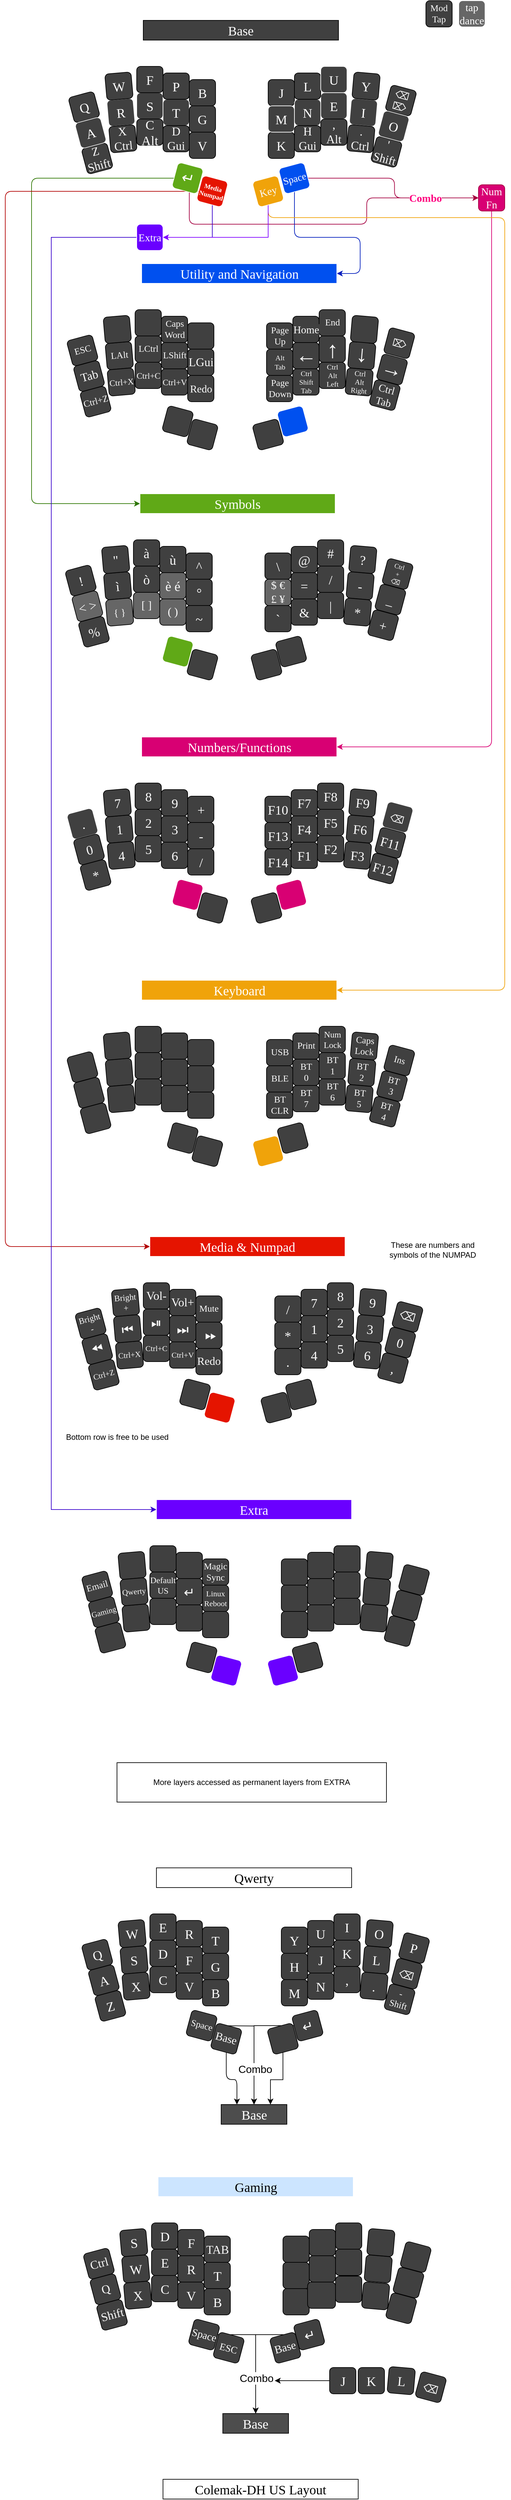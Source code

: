 <mxfile version="26.0.9">
  <diagram id="EX9U6J9YtXhR0Z1IHUno" name="Pagina-1">
    <mxGraphModel dx="1070" dy="2116" grid="1" gridSize="10" guides="0" tooltips="1" connect="1" arrows="1" fold="1" page="1" pageScale="1" pageWidth="827" pageHeight="1169" math="0" shadow="0">
      <root>
        <mxCell id="0" />
        <mxCell id="1" parent="0" />
        <mxCell id="iFBfvALlvyKdv1rGwnyk-2" value="R" style="rounded=1;whiteSpace=wrap;html=1;fontSize=20;fillColor=#404040;fontFamily=Tahoma;fontColor=#FFFFFF;rotation=355;strokeColor=#FFFFFF;verticalAlign=middle;" parent="1" vertex="1">
          <mxGeometry x="196" y="110" width="40" height="40" as="geometry" />
        </mxCell>
        <mxCell id="iFBfvALlvyKdv1rGwnyk-3" value="Base" style="rounded=0;whiteSpace=wrap;html=1;fontSize=20;fillColor=#404040;glass=0;sketch=0;fontColor=#FFFFFF;fontFamily=Lucida Console;" parent="1" vertex="1">
          <mxGeometry x="250" y="-10" width="297" height="30" as="geometry" />
        </mxCell>
        <mxCell id="iFBfvALlvyKdv1rGwnyk-4" value="V" style="rounded=1;whiteSpace=wrap;html=1;fontSize=20;fillColor=#404040;fontFamily=Tahoma;fontColor=#FAFAFA;" parent="1" vertex="1">
          <mxGeometry x="320" y="160" width="40" height="40" as="geometry" />
        </mxCell>
        <mxCell id="iFBfvALlvyKdv1rGwnyk-7" value="B" style="rounded=1;whiteSpace=wrap;html=1;fontSize=20;fillColor=#404040;fontFamily=Tahoma;fontColor=#FAFAFA;" parent="1" vertex="1">
          <mxGeometry x="320" y="80" width="40" height="40" as="geometry" />
        </mxCell>
        <mxCell id="iFBfvALlvyKdv1rGwnyk-8" value="T" style="rounded=1;whiteSpace=wrap;html=1;fontSize=20;fillColor=#404040;fontFamily=Tahoma;fontColor=#ffffff;strokeColor=#FFFFFF;verticalAlign=middle;" parent="1" vertex="1">
          <mxGeometry x="280" y="110" width="40" height="40" as="geometry" />
        </mxCell>
        <mxCell id="iFBfvALlvyKdv1rGwnyk-9" value="G" style="rounded=1;whiteSpace=wrap;html=1;fontSize=20;fillColor=#404040;fontFamily=Tahoma;fontColor=#FAFAFA;" parent="1" vertex="1">
          <mxGeometry x="320" y="120" width="40" height="40" as="geometry" />
        </mxCell>
        <mxCell id="iFBfvALlvyKdv1rGwnyk-10" value="W" style="rounded=1;whiteSpace=wrap;html=1;fontSize=20;fillColor=#404040;fontFamily=Tahoma;fontColor=#FAFAFA;rotation=-5;" parent="1" vertex="1">
          <mxGeometry x="193" y="70" width="40" height="40" as="geometry" />
        </mxCell>
        <mxCell id="iFBfvALlvyKdv1rGwnyk-11" value="S" style="rounded=1;whiteSpace=wrap;html=1;fontSize=20;fillColor=#404040;fontFamily=Tahoma;fontColor=#FFFFFF;strokeColor=#FFFFFF;verticalAlign=middle;" parent="1" vertex="1">
          <mxGeometry x="240" y="100" width="40" height="40" as="geometry" />
        </mxCell>
        <mxCell id="iFBfvALlvyKdv1rGwnyk-12" value="D&lt;br style=&quot;font-size: 18px;&quot;&gt;Gui" style="rounded=1;whiteSpace=wrap;html=1;fontSize=18;fillColor=#404040;fontFamily=Tahoma;fontColor=#FAFAFA;verticalAlign=middle;" parent="1" vertex="1">
          <mxGeometry x="280" y="150" width="40" height="40" as="geometry" />
        </mxCell>
        <mxCell id="iFBfvALlvyKdv1rGwnyk-13" value="C&lt;br&gt;Alt" style="rounded=1;whiteSpace=wrap;html=1;fontSize=20;fillColor=#404040;fontFamily=Tahoma;fontColor=#FAFAFA;verticalAlign=middle;" parent="1" vertex="1">
          <mxGeometry x="240" y="140" width="40" height="40" as="geometry" />
        </mxCell>
        <mxCell id="iFBfvALlvyKdv1rGwnyk-14" value="X&lt;br style=&quot;font-size: 18px;&quot;&gt;Ctrl" style="rounded=1;whiteSpace=wrap;html=1;fontSize=18;fillColor=#404040;fontFamily=Tahoma;fontColor=#FAFAFA;rotation=355;verticalAlign=middle;" parent="1" vertex="1">
          <mxGeometry x="199" y="150" width="40" height="40" as="geometry" />
        </mxCell>
        <mxCell id="iFBfvALlvyKdv1rGwnyk-15" value="Z&lt;br style=&quot;font-size: 18px;&quot;&gt;Shift" style="rounded=1;whiteSpace=wrap;html=1;fontSize=18;fillColor=#404040;fontFamily=Tahoma;fontColor=#FAFAFA;rotation=345;verticalAlign=middle;" parent="1" vertex="1">
          <mxGeometry x="160" y="180" width="40" height="40" as="geometry" />
        </mxCell>
        <mxCell id="iFBfvALlvyKdv1rGwnyk-16" value="Q" style="rounded=1;whiteSpace=wrap;html=1;fontSize=20;fillColor=#404040;fontFamily=Tahoma;fontColor=#FAFAFA;rotation=345;" parent="1" vertex="1">
          <mxGeometry x="140" y="102" width="40" height="40" as="geometry" />
        </mxCell>
        <mxCell id="iFBfvALlvyKdv1rGwnyk-17" value="A" style="rounded=1;whiteSpace=wrap;html=1;fontSize=20;fillColor=#404040;fontFamily=Tahoma;rotation=345;strokeColor=#FFFFFF;fontColor=#FFFFFF;" parent="1" vertex="1">
          <mxGeometry x="150" y="141" width="40" height="40" as="geometry" />
        </mxCell>
        <mxCell id="iFBfvALlvyKdv1rGwnyk-398" value="" style="edgeStyle=orthogonalEdgeStyle;orthogonalLoop=1;jettySize=auto;html=1;fontFamily=Tahoma;fontSize=16;fontColor=#FAFAFA;entryX=0;entryY=0.5;entryDx=0;entryDy=0;fillColor=#60a917;strokeColor=#2D7600;rounded=1;" parent="1" target="iFBfvALlvyKdv1rGwnyk-135" edge="1">
          <mxGeometry relative="1" as="geometry">
            <Array as="points">
              <mxPoint x="80" y="230" />
              <mxPoint x="80" y="725" />
            </Array>
            <mxPoint x="299.294" y="230" as="sourcePoint" />
          </mxGeometry>
        </mxCell>
        <mxCell id="iFBfvALlvyKdv1rGwnyk-401" style="edgeStyle=orthogonalEdgeStyle;rounded=1;orthogonalLoop=1;jettySize=auto;html=1;fontFamily=Tahoma;fontSize=16;fontColor=#FAFAFA;fillColor=#d80073;strokeColor=#A50040;" parent="1" target="iFBfvALlvyKdv1rGwnyk-400" edge="1">
          <mxGeometry relative="1" as="geometry">
            <Array as="points">
              <mxPoint x="320" y="300" />
              <mxPoint x="590" y="300" />
              <mxPoint x="590" y="260" />
            </Array>
            <mxPoint x="320.008" y="250.708" as="sourcePoint" />
          </mxGeometry>
        </mxCell>
        <mxCell id="iFBfvALlvyKdv1rGwnyk-19" value="I" style="rounded=1;whiteSpace=wrap;html=1;fontSize=20;fillColor=#404040;fontFamily=Tahoma;rotation=5;flipV=0;flipH=0;direction=east;strokeColor=#FFFFFF;verticalAlign=middle;fontColor=#FFFFFF;" parent="1" vertex="1">
          <mxGeometry x="565" y="110" width="40" height="40" as="geometry" />
        </mxCell>
        <mxCell id="iFBfvALlvyKdv1rGwnyk-20" value="K" style="rounded=1;whiteSpace=wrap;html=1;fontSize=20;fillColor=#404040;fontFamily=Tahoma;fontColor=#FAFAFA;flipV=0;flipH=0;direction=east;" parent="1" vertex="1">
          <mxGeometry x="440" y="160" width="40" height="40" as="geometry" />
        </mxCell>
        <mxCell id="iFBfvALlvyKdv1rGwnyk-23" value="J" style="rounded=1;whiteSpace=wrap;html=1;fontSize=20;fillColor=#404040;fontFamily=Tahoma;fontColor=#FAFAFA;flipV=0;flipH=0;direction=east;" parent="1" vertex="1">
          <mxGeometry x="440" y="80" width="40" height="40" as="geometry" />
        </mxCell>
        <mxCell id="iFBfvALlvyKdv1rGwnyk-24" value="N" style="rounded=1;whiteSpace=wrap;html=1;fontSize=20;fillColor=#404040;fontFamily=Tahoma;fontColor=#ffffff;flipV=0;flipH=0;direction=east;strokeColor=#FFFFFF;verticalAlign=middle;" parent="1" vertex="1">
          <mxGeometry x="480" y="110" width="40" height="40" as="geometry" />
        </mxCell>
        <mxCell id="iFBfvALlvyKdv1rGwnyk-25" value="M" style="rounded=1;whiteSpace=wrap;html=1;fontSize=20;fillColor=#404040;fontFamily=Tahoma;fontColor=#FAFAFA;flipV=0;flipH=0;direction=east;strokeColor=#FFFFFF;" parent="1" vertex="1">
          <mxGeometry x="440" y="120" width="40" height="40" as="geometry" />
        </mxCell>
        <mxCell id="iFBfvALlvyKdv1rGwnyk-27" value="E" style="rounded=1;whiteSpace=wrap;html=1;fontSize=20;fillColor=#404040;fontFamily=Tahoma;flipV=0;flipH=0;direction=east;strokeColor=#FFFFFF;verticalAlign=middle;fontColor=#FFFFFF;" parent="1" vertex="1">
          <mxGeometry x="520" y="100" width="40" height="40" as="geometry" />
        </mxCell>
        <mxCell id="iFBfvALlvyKdv1rGwnyk-28" value="H&lt;br style=&quot;font-size: 18px;&quot;&gt;Gui" style="rounded=1;whiteSpace=wrap;html=1;fontSize=18;fillColor=#404040;fontFamily=Tahoma;fontColor=#FAFAFA;flipV=0;flipH=0;direction=east;verticalAlign=middle;" parent="1" vertex="1">
          <mxGeometry x="480" y="150" width="40" height="40" as="geometry" />
        </mxCell>
        <mxCell id="iFBfvALlvyKdv1rGwnyk-29" value=",&lt;br style=&quot;font-size: 18px;&quot;&gt;Alt" style="rounded=1;whiteSpace=wrap;html=1;fontSize=18;fillColor=#404040;fontFamily=Tahoma;fontColor=#FAFAFA;flipV=0;flipH=0;direction=east;verticalAlign=middle;" parent="1" vertex="1">
          <mxGeometry x="520" y="140" width="40" height="40" as="geometry" />
        </mxCell>
        <mxCell id="iFBfvALlvyKdv1rGwnyk-30" value=".&lt;br style=&quot;font-size: 18px;&quot;&gt;Ctrl" style="rounded=1;whiteSpace=wrap;html=1;fontSize=18;fillColor=#404040;fontFamily=Tahoma;fontColor=#FAFAFA;rotation=5;flipV=0;flipH=0;direction=east;verticalAlign=middle;" parent="1" vertex="1">
          <mxGeometry x="561" y="150" width="40" height="40" as="geometry" />
        </mxCell>
        <mxCell id="iFBfvALlvyKdv1rGwnyk-31" value="&#39;&lt;br style=&quot;font-size: 18px;&quot;&gt;Shift" style="rounded=1;whiteSpace=wrap;html=1;fontSize=18;fillColor=#404040;fontFamily=Tahoma;fontColor=#FAFAFA;rotation=15;flipV=0;flipH=0;direction=east;labelPosition=center;verticalLabelPosition=middle;align=center;verticalAlign=middle;" parent="1" vertex="1">
          <mxGeometry x="600" y="170" width="40" height="40" as="geometry" />
        </mxCell>
        <mxCell id="iFBfvALlvyKdv1rGwnyk-32" value="&lt;span style=&quot;font-family: &amp;quot;segoe ui emoji&amp;quot;, &amp;quot;apple color emoji&amp;quot;, &amp;quot;noto color emoji&amp;quot;; font-size: 15px;&quot;&gt;⌫&lt;br style=&quot;font-size: 15px;&quot;&gt;&lt;/span&gt;&lt;span style=&quot;font-family: &amp;quot;segoe ui emoji&amp;quot;, &amp;quot;apple color emoji&amp;quot;, &amp;quot;noto color emoji&amp;quot;; font-size: 15px;&quot;&gt;⌦&lt;/span&gt;&lt;span style=&quot;font-family: &amp;quot;segoe ui emoji&amp;quot;, &amp;quot;apple color emoji&amp;quot;, &amp;quot;noto color emoji&amp;quot;; font-size: 15px;&quot;&gt;&lt;br style=&quot;font-size: 15px;&quot;&gt;&lt;/span&gt;" style="rounded=1;whiteSpace=wrap;html=1;fontSize=15;fillColor=#404040;fontFamily=Tahoma;fontColor=#FAFAFA;rotation=15;flipV=0;flipH=0;direction=east;" parent="1" vertex="1">
          <mxGeometry x="622" y="92" width="40" height="40" as="geometry" />
        </mxCell>
        <mxCell id="iFBfvALlvyKdv1rGwnyk-33" value="O" style="rounded=1;whiteSpace=wrap;html=1;fontSize=20;fillColor=#404040;fontFamily=Tahoma;rotation=15;flipV=0;flipH=0;direction=east;strokeColor=#FFFFFF;fontColor=#FFFFFF;" parent="1" vertex="1">
          <mxGeometry x="611" y="131" width="40" height="40" as="geometry" />
        </mxCell>
        <mxCell id="iFBfvALlvyKdv1rGwnyk-403" style="edgeStyle=orthogonalEdgeStyle;rounded=1;orthogonalLoop=1;jettySize=auto;html=1;entryX=0;entryY=0.5;entryDx=0;entryDy=0;fontFamily=Tahoma;fontSize=16;fontColor=#FAFAFA;fillColor=#d80073;strokeColor=#A50040;" parent="1" source="iFBfvALlvyKdv1rGwnyk-34" target="iFBfvALlvyKdv1rGwnyk-400" edge="1">
          <mxGeometry relative="1" as="geometry" />
        </mxCell>
        <mxCell id="iFBfvALlvyKdv1rGwnyk-407" value="Combo" style="edgeLabel;html=1;align=center;verticalAlign=middle;resizable=0;points=[];fontSize=16;fontFamily=Tahoma;fontColor=#FF0080;fontStyle=1" parent="iFBfvALlvyKdv1rGwnyk-403" vertex="1" connectable="0">
          <mxGeometry x="0.331" y="1" relative="1" as="geometry">
            <mxPoint x="16" y="1" as="offset" />
          </mxGeometry>
        </mxCell>
        <mxCell id="iFBfvALlvyKdv1rGwnyk-404" style="edgeStyle=orthogonalEdgeStyle;rounded=1;orthogonalLoop=1;jettySize=auto;html=1;fontFamily=Tahoma;fontSize=16;fontColor=#FAFAFA;entryX=1;entryY=0.5;entryDx=0;entryDy=0;fillColor=#0050ef;strokeColor=#001DBC;" parent="1" source="iFBfvALlvyKdv1rGwnyk-34" target="iFBfvALlvyKdv1rGwnyk-36" edge="1">
          <mxGeometry relative="1" as="geometry">
            <mxPoint x="560" y="350" as="targetPoint" />
            <Array as="points">
              <mxPoint x="480" y="320" />
              <mxPoint x="580" y="320" />
              <mxPoint x="580" y="375" />
            </Array>
          </mxGeometry>
        </mxCell>
        <mxCell id="iFBfvALlvyKdv1rGwnyk-34" value="Space" style="rounded=1;whiteSpace=wrap;html=1;fontSize=15;fillColor=#0050ef;fontFamily=Tahoma;fontColor=#ffffff;rotation=345;flipV=0;flipH=0;direction=east;strokeColor=#FFFFFF;" parent="1" vertex="1">
          <mxGeometry x="460" y="210" width="40" height="40" as="geometry" />
        </mxCell>
        <mxCell id="iFBfvALlvyKdv1rGwnyk-35" value="LAlt" style="rounded=1;whiteSpace=wrap;html=1;fontSize=14;fillColor=#404040;fontFamily=Tahoma;fontColor=#FAFAFA;rotation=355;" parent="1" vertex="1">
          <mxGeometry x="193.5" y="480" width="40" height="40" as="geometry" />
        </mxCell>
        <mxCell id="iFBfvALlvyKdv1rGwnyk-36" value="Utility and Navigation" style="rounded=0;whiteSpace=wrap;html=1;fontSize=20;fillColor=#0050ef;glass=0;sketch=0;fontFamily=Lucida Console;strokeColor=#FFFFFF;fontColor=#ffffff;" parent="1" vertex="1">
          <mxGeometry x="247.5" y="360" width="297" height="30" as="geometry" />
        </mxCell>
        <mxCell id="iFBfvALlvyKdv1rGwnyk-37" value="&lt;span style=&quot;color: rgb(250, 250, 250); font-family: Tahoma; font-size: 16px; font-style: normal; font-variant-ligatures: normal; font-variant-caps: normal; font-weight: 400; letter-spacing: normal; orphans: 2; text-align: center; text-indent: 0px; text-transform: none; widows: 2; word-spacing: 0px; -webkit-text-stroke-width: 0px; background-color: rgb(64, 64, 64); text-decoration-thickness: initial; text-decoration-style: initial; text-decoration-color: initial; float: none; display: inline !important;&quot;&gt;Redo&lt;/span&gt;" style="rounded=1;whiteSpace=wrap;html=1;fontSize=16;fillColor=#404040;fontFamily=Tahoma;fontColor=#FAFAFA;" parent="1" vertex="1">
          <mxGeometry x="317.5" y="530" width="40" height="40" as="geometry" />
        </mxCell>
        <mxCell id="iFBfvALlvyKdv1rGwnyk-38" value="" style="rounded=1;whiteSpace=wrap;html=1;fontSize=14;fillColor=#404040;fontFamily=Tahoma;fontColor=#FAFAFA;" parent="1" vertex="1">
          <mxGeometry x="237.5" y="430" width="40" height="40" as="geometry" />
        </mxCell>
        <mxCell id="iFBfvALlvyKdv1rGwnyk-39" value="&lt;span style=&quot;color: rgb(250, 250, 250); font-family: Tahoma; font-size: 14px; font-style: normal; font-variant-ligatures: normal; font-variant-caps: normal; font-weight: 400; letter-spacing: normal; orphans: 2; text-align: center; text-indent: 0px; text-transform: none; widows: 2; word-spacing: 0px; -webkit-text-stroke-width: 0px; text-decoration-thickness: initial; text-decoration-style: initial; text-decoration-color: initial; float: none; display: inline !important;&quot;&gt;&lt;span style=&quot;&quot;&gt;Caps&lt;/span&gt;&lt;br style=&quot;&quot;&gt;&lt;span style=&quot;&quot;&gt;Word&lt;/span&gt;&lt;br style=&quot;font-size: 14px;&quot;&gt;&lt;/span&gt;" style="rounded=1;whiteSpace=wrap;html=1;fontSize=14;fillColor=#404040;fontFamily=Tahoma;fontColor=#FAFAFA;labelBackgroundColor=none;" parent="1" vertex="1">
          <mxGeometry x="277.5" y="440" width="40" height="40" as="geometry" />
        </mxCell>
        <mxCell id="iFBfvALlvyKdv1rGwnyk-40" value="" style="rounded=1;whiteSpace=wrap;html=1;fontSize=16;fillColor=#404040;fontFamily=Tahoma;fontColor=#FAFAFA;" parent="1" vertex="1">
          <mxGeometry x="317.5" y="450" width="40" height="40" as="geometry" />
        </mxCell>
        <mxCell id="iFBfvALlvyKdv1rGwnyk-41" value="LShift" style="rounded=1;whiteSpace=wrap;html=1;fontSize=14;fillColor=#404040;fontFamily=Tahoma;fontColor=#FAFAFA;" parent="1" vertex="1">
          <mxGeometry x="277.5" y="480" width="40" height="40" as="geometry" />
        </mxCell>
        <mxCell id="iFBfvALlvyKdv1rGwnyk-42" value="LGui" style="rounded=1;whiteSpace=wrap;html=1;fontSize=18;fillColor=#404040;fontFamily=Tahoma;fontColor=#FAFAFA;" parent="1" vertex="1">
          <mxGeometry x="317.5" y="490" width="40" height="40" as="geometry" />
        </mxCell>
        <mxCell id="iFBfvALlvyKdv1rGwnyk-43" value="" style="rounded=1;whiteSpace=wrap;html=1;fontSize=14;fillColor=#404040;fontFamily=Tahoma;fontColor=#FAFAFA;rotation=-5;" parent="1" vertex="1">
          <mxGeometry x="190.5" y="440" width="40" height="40" as="geometry" />
        </mxCell>
        <mxCell id="iFBfvALlvyKdv1rGwnyk-44" value="LCtrl" style="rounded=1;whiteSpace=wrap;html=1;fontSize=14;fillColor=#404040;fontFamily=Tahoma;fontColor=#FAFAFA;" parent="1" vertex="1">
          <mxGeometry x="237.5" y="470" width="40" height="40" as="geometry" />
        </mxCell>
        <mxCell id="iFBfvALlvyKdv1rGwnyk-45" value="&lt;span style=&quot;color: rgb(250, 250, 250); font-family: Tahoma; font-size: 13px; font-style: normal; font-variant-ligatures: normal; font-variant-caps: normal; font-weight: 400; letter-spacing: normal; orphans: 2; text-align: center; text-indent: 0px; text-transform: none; widows: 2; word-spacing: 0px; -webkit-text-stroke-width: 0px; background-color: rgb(64, 64, 64); text-decoration-thickness: initial; text-decoration-style: initial; text-decoration-color: initial; float: none; display: inline !important;&quot;&gt;Ctrl+V&lt;/span&gt;" style="rounded=1;whiteSpace=wrap;html=1;fontSize=13;fillColor=#404040;fontFamily=Tahoma;fontColor=#FAFAFA;" parent="1" vertex="1">
          <mxGeometry x="277.5" y="520" width="40" height="40" as="geometry" />
        </mxCell>
        <mxCell id="iFBfvALlvyKdv1rGwnyk-46" value="&lt;span style=&quot;color: rgb(250, 250, 250); font-family: Tahoma; font-size: 13px; font-style: normal; font-variant-ligatures: normal; font-variant-caps: normal; font-weight: 400; letter-spacing: normal; orphans: 2; text-align: center; text-indent: 0px; text-transform: none; widows: 2; word-spacing: 0px; -webkit-text-stroke-width: 0px; background-color: rgb(64, 64, 64); text-decoration-thickness: initial; text-decoration-style: initial; text-decoration-color: initial; float: none; display: inline !important;&quot;&gt;Ctrl+C&lt;br style=&quot;font-size: 13px;&quot;&gt;&lt;/span&gt;" style="rounded=1;whiteSpace=wrap;html=1;fontSize=13;fillColor=#404040;fontFamily=Tahoma;fontColor=#FAFAFA;" parent="1" vertex="1">
          <mxGeometry x="237.5" y="510" width="40" height="40" as="geometry" />
        </mxCell>
        <mxCell id="iFBfvALlvyKdv1rGwnyk-47" value="&lt;span style=&quot;color: rgb(250, 250, 250); font-family: Tahoma; font-size: 13px; font-style: normal; font-variant-ligatures: normal; font-variant-caps: normal; font-weight: 400; letter-spacing: normal; orphans: 2; text-align: center; text-indent: 0px; text-transform: none; widows: 2; word-spacing: 0px; -webkit-text-stroke-width: 0px; background-color: rgb(64, 64, 64); text-decoration-thickness: initial; text-decoration-style: initial; text-decoration-color: initial; float: none; display: inline !important;&quot;&gt;Ctrl+X&lt;br style=&quot;font-size: 13px;&quot;&gt;&lt;/span&gt;" style="rounded=1;whiteSpace=wrap;html=1;fontSize=13;fillColor=#404040;fontFamily=Tahoma;fontColor=#FAFAFA;rotation=355;" parent="1" vertex="1">
          <mxGeometry x="196.5" y="520" width="40" height="40" as="geometry" />
        </mxCell>
        <mxCell id="iFBfvALlvyKdv1rGwnyk-48" value="&lt;span style=&quot;font-size: 14px;&quot;&gt;Ctrl+Z&lt;br style=&quot;font-size: 14px;&quot;&gt;&lt;/span&gt;" style="rounded=1;whiteSpace=wrap;html=1;fontSize=14;fillColor=#404040;fontFamily=Tahoma;fontColor=#FAFAFA;rotation=345;" parent="1" vertex="1">
          <mxGeometry x="157.5" y="550" width="40" height="40" as="geometry" />
        </mxCell>
        <mxCell id="iFBfvALlvyKdv1rGwnyk-49" value="ESC" style="rounded=1;whiteSpace=wrap;html=1;fontSize=14;fillColor=#404040;fontFamily=Tahoma;fontColor=#FAFAFA;rotation=345;" parent="1" vertex="1">
          <mxGeometry x="137.5" y="472" width="40" height="40" as="geometry" />
        </mxCell>
        <mxCell id="iFBfvALlvyKdv1rGwnyk-50" value="Tab" style="rounded=1;whiteSpace=wrap;html=1;fontSize=18;fillColor=#404040;fontFamily=Tahoma;fontColor=#FAFAFA;rotation=345;" parent="1" vertex="1">
          <mxGeometry x="147.5" y="511" width="40" height="40" as="geometry" />
        </mxCell>
        <mxCell id="iFBfvALlvyKdv1rGwnyk-52" value="&lt;span style=&quot;color: rgb(250, 250, 250); font-family: sans-serif; font-size: 35px; font-style: normal; font-variant-ligatures: normal; font-variant-caps: normal; font-weight: 400; letter-spacing: normal; orphans: 2; text-align: center; text-indent: 0px; text-transform: none; widows: 2; word-spacing: 0px; -webkit-text-stroke-width: 0px; background-color: rgb(64, 64, 64); text-decoration-thickness: initial; text-decoration-style: initial; text-decoration-color: initial; float: none; display: inline !important;&quot;&gt;↓&lt;/span&gt;" style="rounded=1;whiteSpace=wrap;html=1;fontSize=14;fillColor=#404040;fontFamily=Tahoma;fontColor=#FAFAFA;rotation=5;flipV=0;flipH=0;direction=east;verticalAlign=bottom;" parent="1" vertex="1">
          <mxGeometry x="562.5" y="480" width="40" height="40" as="geometry" />
        </mxCell>
        <mxCell id="iFBfvALlvyKdv1rGwnyk-53" value="&lt;span style=&quot;color: rgb(250, 250, 250); font-family: Tahoma; font-size: 14px; font-style: normal; font-variant-ligatures: normal; font-variant-caps: normal; font-weight: 400; letter-spacing: normal; orphans: 2; text-align: center; text-indent: 0px; text-transform: none; widows: 2; word-spacing: 0px; -webkit-text-stroke-width: 0px; background-color: rgb(64, 64, 64); text-decoration-thickness: initial; text-decoration-style: initial; text-decoration-color: initial; float: none; display: inline !important;&quot;&gt;Page&lt;br&gt;Down&lt;br style=&quot;font-size: 14px;&quot;&gt;&lt;/span&gt;" style="rounded=1;whiteSpace=wrap;html=1;fontSize=14;fillColor=#404040;fontFamily=Tahoma;fontColor=#FAFAFA;flipV=0;flipH=0;direction=east;" parent="1" vertex="1">
          <mxGeometry x="437.5" y="530" width="40" height="40" as="geometry" />
        </mxCell>
        <mxCell id="iFBfvALlvyKdv1rGwnyk-54" value="End" style="rounded=1;whiteSpace=wrap;html=1;fontSize=14;fillColor=#404040;fontFamily=Tahoma;fontColor=#FAFAFA;flipV=0;flipH=0;direction=east;" parent="1" vertex="1">
          <mxGeometry x="517.5" y="430" width="40" height="40" as="geometry" />
        </mxCell>
        <mxCell id="iFBfvALlvyKdv1rGwnyk-55" value="&lt;span style=&quot;background-color: rgb(64, 64, 64);&quot;&gt;Home&lt;/span&gt;" style="rounded=1;whiteSpace=wrap;html=1;fontSize=16;fillColor=#404040;fontFamily=Tahoma;fontColor=#FAFAFA;flipV=0;flipH=0;direction=east;" parent="1" vertex="1">
          <mxGeometry x="477.5" y="440" width="40" height="40" as="geometry" />
        </mxCell>
        <mxCell id="iFBfvALlvyKdv1rGwnyk-56" value="&lt;span style=&quot;color: rgb(250, 250, 250); font-family: Tahoma; font-size: 14px; font-style: normal; font-variant-ligatures: normal; font-variant-caps: normal; font-weight: 400; letter-spacing: normal; orphans: 2; text-align: center; text-indent: 0px; text-transform: none; widows: 2; word-spacing: 0px; -webkit-text-stroke-width: 0px; background-color: rgb(64, 64, 64); text-decoration-thickness: initial; text-decoration-style: initial; text-decoration-color: initial; float: none; display: inline !important;&quot;&gt;Page&lt;br&gt;Up&lt;br style=&quot;font-size: 14px;&quot;&gt;&lt;/span&gt;" style="rounded=1;whiteSpace=wrap;html=1;fontSize=14;fillColor=#404040;fontFamily=Tahoma;fontColor=#FAFAFA;flipV=0;flipH=0;direction=east;" parent="1" vertex="1">
          <mxGeometry x="437.5" y="450" width="40" height="40" as="geometry" />
        </mxCell>
        <mxCell id="iFBfvALlvyKdv1rGwnyk-57" value="&lt;span style=&quot;color: rgb(250, 250, 250); font-family: sans-serif; font-size: 32px; font-style: normal; font-variant-ligatures: normal; font-variant-caps: normal; font-weight: 400; letter-spacing: normal; orphans: 2; text-align: center; text-indent: 0px; text-transform: none; widows: 2; word-spacing: 0px; -webkit-text-stroke-width: 0px; background-color: rgb(64, 64, 64); text-decoration-thickness: initial; text-decoration-style: initial; text-decoration-color: initial; float: none; display: inline !important;&quot;&gt;←&lt;/span&gt;" style="rounded=1;whiteSpace=wrap;html=1;fontSize=32;fillColor=#404040;fontFamily=Tahoma;fontColor=#FAFAFA;flipV=0;flipH=0;direction=east;verticalAlign=bottom;horizontal=1;" parent="1" vertex="1">
          <mxGeometry x="477.5" y="480" width="40" height="40" as="geometry" />
        </mxCell>
        <mxCell id="iFBfvALlvyKdv1rGwnyk-58" value="&lt;span style=&quot;color: rgb(250, 250, 250); font-family: Tahoma; font-size: 11px; font-style: normal; font-variant-ligatures: normal; font-variant-caps: normal; font-weight: 400; letter-spacing: normal; orphans: 2; text-align: center; text-indent: 0px; text-transform: none; widows: 2; word-spacing: 0px; -webkit-text-stroke-width: 0px; background-color: rgb(64, 64, 64); text-decoration-thickness: initial; text-decoration-style: initial; text-decoration-color: initial; float: none; display: inline !important;&quot;&gt;Alt&lt;br&gt;Tab&lt;br style=&quot;font-size: 11px;&quot;&gt;&lt;/span&gt;" style="rounded=1;whiteSpace=wrap;html=1;fontSize=11;fillColor=#404040;fontFamily=Tahoma;fontColor=#FAFAFA;flipV=0;flipH=0;direction=east;verticalAlign=middle;" parent="1" vertex="1">
          <mxGeometry x="437.5" y="490" width="40" height="40" as="geometry" />
        </mxCell>
        <mxCell id="iFBfvALlvyKdv1rGwnyk-59" value="&lt;span style=&quot;color: rgb(250, 250, 250); font-family: Tahoma; font-size: 14px; font-style: normal; font-variant-ligatures: normal; font-variant-caps: normal; font-weight: 400; letter-spacing: normal; orphans: 2; text-align: center; text-indent: 0px; text-transform: none; widows: 2; word-spacing: 0px; -webkit-text-stroke-width: 0px; background-color: rgb(64, 64, 64); text-decoration-thickness: initial; text-decoration-style: initial; text-decoration-color: initial; float: none; display: inline !important;&quot;&gt;&lt;br style=&quot;font-size: 14px;&quot;&gt;&lt;/span&gt;" style="rounded=1;whiteSpace=wrap;html=1;fontSize=14;fillColor=#404040;fontFamily=Tahoma;fontColor=#FAFAFA;rotation=5;flipV=0;flipH=0;direction=east;" parent="1" vertex="1">
          <mxGeometry x="566.5" y="440" width="40" height="40" as="geometry" />
        </mxCell>
        <mxCell id="iFBfvALlvyKdv1rGwnyk-60" value="&lt;span style=&quot;color: rgb(250, 250, 250); font-family: sans-serif; font-size: 35px; font-style: normal; font-variant-ligatures: normal; font-variant-caps: normal; font-weight: 400; letter-spacing: normal; orphans: 2; text-align: center; text-indent: 0px; text-transform: none; widows: 2; word-spacing: 0px; -webkit-text-stroke-width: 0px; background-color: rgb(64, 64, 64); text-decoration-thickness: initial; text-decoration-style: initial; text-decoration-color: initial; float: none; display: inline !important;&quot;&gt;↑&lt;/span&gt;" style="rounded=1;whiteSpace=wrap;html=1;fontSize=14;fillColor=#404040;fontFamily=Tahoma;fontColor=#FAFAFA;flipV=0;flipH=0;direction=east;" parent="1" vertex="1">
          <mxGeometry x="517.5" y="470" width="40" height="40" as="geometry" />
        </mxCell>
        <mxCell id="iFBfvALlvyKdv1rGwnyk-61" value="&lt;span style=&quot;background-color: rgb(64, 64, 64); font-size: 11px;&quot;&gt;Ctrl&lt;br style=&quot;font-size: 11px;&quot;&gt;Shift&lt;br style=&quot;font-size: 11px;&quot;&gt;Tab&lt;br style=&quot;font-size: 11px;&quot;&gt;&lt;/span&gt;" style="rounded=1;whiteSpace=wrap;html=1;fontSize=11;fillColor=#404040;fontFamily=Tahoma;fontColor=#FAFAFA;flipV=0;flipH=0;direction=east;" parent="1" vertex="1">
          <mxGeometry x="477.5" y="520" width="40" height="40" as="geometry" />
        </mxCell>
        <mxCell id="iFBfvALlvyKdv1rGwnyk-62" value="&lt;span style=&quot;color: rgb(250, 250, 250); font-family: Tahoma; font-size: 11px; font-style: normal; font-variant-ligatures: normal; font-variant-caps: normal; font-weight: 400; letter-spacing: normal; orphans: 2; text-align: center; text-indent: 0px; text-transform: none; widows: 2; word-spacing: 0px; -webkit-text-stroke-width: 0px; background-color: rgb(64, 64, 64); text-decoration-thickness: initial; text-decoration-style: initial; text-decoration-color: initial; float: none; display: inline !important;&quot;&gt;&lt;span style=&quot;font-size: 11px;&quot;&gt;Ctrl&lt;/span&gt;&lt;br style=&quot;border-color: var(--border-color); font-size: 11px;&quot;&gt;&lt;span style=&quot;font-size: 11px;&quot;&gt;Alt&lt;/span&gt;&lt;br style=&quot;border-color: var(--border-color); font-size: 11px;&quot;&gt;&lt;span style=&quot;font-size: 11px;&quot;&gt;Left&lt;/span&gt;&lt;br style=&quot;font-size: 11px;&quot;&gt;&lt;/span&gt;" style="rounded=1;whiteSpace=wrap;html=1;fontSize=11;fillColor=#404040;fontFamily=Tahoma;fontColor=#FAFAFA;flipV=0;flipH=0;direction=east;" parent="1" vertex="1">
          <mxGeometry x="517.5" y="510" width="40" height="40" as="geometry" />
        </mxCell>
        <mxCell id="iFBfvALlvyKdv1rGwnyk-63" value="&lt;span style=&quot;color: rgb(250, 250, 250); font-family: Tahoma; font-size: 11px; font-style: normal; font-variant-ligatures: normal; font-variant-caps: normal; font-weight: 400; letter-spacing: normal; orphans: 2; text-align: center; text-indent: 0px; text-transform: none; widows: 2; word-spacing: 0px; -webkit-text-stroke-width: 0px; background-color: rgb(64, 64, 64); text-decoration-thickness: initial; text-decoration-style: initial; text-decoration-color: initial; float: none; display: inline !important;&quot;&gt;Ctrl&lt;br style=&quot;font-size: 11px;&quot;&gt;Alt&lt;br style=&quot;font-size: 11px;&quot;&gt;Right&lt;br style=&quot;font-size: 11px;&quot;&gt;&lt;/span&gt;" style="rounded=1;whiteSpace=wrap;html=1;fontSize=11;fillColor=#404040;fontFamily=Tahoma;fontColor=#FAFAFA;rotation=5;flipV=0;flipH=0;direction=east;" parent="1" vertex="1">
          <mxGeometry x="558.5" y="520" width="40" height="40" as="geometry" />
        </mxCell>
        <mxCell id="iFBfvALlvyKdv1rGwnyk-64" value="Ctrl&lt;br style=&quot;font-size: 16px;&quot;&gt;Tab" style="rounded=1;whiteSpace=wrap;html=1;fontSize=16;fillColor=#404040;fontFamily=Tahoma;fontColor=#FAFAFA;rotation=15;flipV=0;flipH=0;direction=east;" parent="1" vertex="1">
          <mxGeometry x="597.5" y="540" width="40" height="40" as="geometry" />
        </mxCell>
        <mxCell id="iFBfvALlvyKdv1rGwnyk-65" value="&lt;span style=&quot;font-family: &amp;quot;segoe ui emoji&amp;quot;, &amp;quot;apple color emoji&amp;quot;, &amp;quot;noto color emoji&amp;quot;; font-size: 15px;&quot;&gt;⌦&lt;/span&gt;" style="rounded=1;whiteSpace=wrap;html=1;fontSize=16;fillColor=#404040;fontFamily=Tahoma;fontColor=#FAFAFA;rotation=15;flipV=0;flipH=0;direction=east;" parent="1" vertex="1">
          <mxGeometry x="619.5" y="461" width="40" height="40" as="geometry" />
        </mxCell>
        <mxCell id="iFBfvALlvyKdv1rGwnyk-66" value="&lt;span style=&quot;color: rgb(250, 250, 250); font-family: sans-serif; font-size: 32px; font-style: normal; font-variant-ligatures: normal; font-variant-caps: normal; font-weight: 400; letter-spacing: normal; orphans: 2; text-align: center; text-indent: 0px; text-transform: none; widows: 2; word-spacing: 0px; -webkit-text-stroke-width: 0px; background-color: rgb(64, 64, 64); text-decoration-thickness: initial; text-decoration-style: initial; text-decoration-color: initial; float: none; display: inline !important;&quot;&gt;→&lt;/span&gt;" style="rounded=1;whiteSpace=wrap;html=1;fontSize=32;fillColor=#404040;fontFamily=Tahoma;fontColor=#FAFAFA;rotation=15;flipV=0;flipH=0;direction=east;verticalAlign=bottom;" parent="1" vertex="1">
          <mxGeometry x="608.5" y="501" width="40" height="40" as="geometry" />
        </mxCell>
        <mxCell id="iFBfvALlvyKdv1rGwnyk-67" value="" style="rounded=1;whiteSpace=wrap;html=1;fontSize=20;fillColor=#0050ef;fontFamily=Tahoma;fontColor=#ffffff;rotation=345;flipV=0;flipH=0;direction=east;strokeColor=#FFFFFF;" parent="1" vertex="1">
          <mxGeometry x="457.5" y="580" width="40" height="40" as="geometry" />
        </mxCell>
        <mxCell id="iFBfvALlvyKdv1rGwnyk-134" value="ì" style="rounded=1;whiteSpace=wrap;html=1;fontSize=20;fillColor=#404040;fontFamily=Tahoma;fontColor=#FAFAFA;rotation=355;" parent="1" vertex="1">
          <mxGeometry x="191" y="830" width="40" height="40" as="geometry" />
        </mxCell>
        <mxCell id="iFBfvALlvyKdv1rGwnyk-135" value="Symbols" style="rounded=0;whiteSpace=wrap;html=1;fontSize=20;fillColor=#60a917;glass=0;sketch=0;fontFamily=Lucida Console;strokeColor=#FFFFFF;fontColor=#ffffff;" parent="1" vertex="1">
          <mxGeometry x="245" y="710" width="297" height="30" as="geometry" />
        </mxCell>
        <mxCell id="iFBfvALlvyKdv1rGwnyk-136" value="~" style="rounded=1;whiteSpace=wrap;html=1;fontSize=20;fillColor=#404040;fontFamily=Tahoma;fontColor=#FAFAFA;" parent="1" vertex="1">
          <mxGeometry x="315" y="880" width="40" height="40" as="geometry" />
        </mxCell>
        <mxCell id="iFBfvALlvyKdv1rGwnyk-137" value="à" style="rounded=1;whiteSpace=wrap;html=1;fontSize=20;fillColor=#404040;fontFamily=Tahoma;fontColor=#FAFAFA;" parent="1" vertex="1">
          <mxGeometry x="235" y="780" width="40" height="40" as="geometry" />
        </mxCell>
        <mxCell id="iFBfvALlvyKdv1rGwnyk-138" value="ù" style="rounded=1;whiteSpace=wrap;html=1;fontSize=20;fillColor=#404040;fontFamily=Tahoma;fontColor=#FAFAFA;" parent="1" vertex="1">
          <mxGeometry x="275" y="790" width="40" height="40" as="geometry" />
        </mxCell>
        <mxCell id="iFBfvALlvyKdv1rGwnyk-139" value="^" style="rounded=1;whiteSpace=wrap;html=1;fontSize=20;fillColor=#404040;fontFamily=Tahoma;fontColor=#FAFAFA;" parent="1" vertex="1">
          <mxGeometry x="315" y="800" width="40" height="40" as="geometry" />
        </mxCell>
        <mxCell id="iFBfvALlvyKdv1rGwnyk-140" value="è é" style="rounded=1;whiteSpace=wrap;html=1;fontSize=20;fillColor=#666666;fontFamily=Tahoma;fontColor=#FAFAFA;" parent="1" vertex="1">
          <mxGeometry x="275" y="830" width="40" height="40" as="geometry" />
        </mxCell>
        <mxCell id="iFBfvALlvyKdv1rGwnyk-141" value="°" style="rounded=1;whiteSpace=wrap;html=1;fontSize=20;fillColor=#404040;fontFamily=Tahoma;fontColor=#FAFAFA;" parent="1" vertex="1">
          <mxGeometry x="315" y="840" width="40" height="40" as="geometry" />
        </mxCell>
        <mxCell id="iFBfvALlvyKdv1rGwnyk-142" value="&quot;" style="rounded=1;whiteSpace=wrap;html=1;fontSize=20;fillColor=#404040;fontFamily=Tahoma;fontColor=#FAFAFA;rotation=-5;" parent="1" vertex="1">
          <mxGeometry x="188" y="790" width="40" height="40" as="geometry" />
        </mxCell>
        <mxCell id="iFBfvALlvyKdv1rGwnyk-143" value="ò" style="rounded=1;whiteSpace=wrap;html=1;fontSize=20;fillColor=#404040;fontFamily=Tahoma;fontColor=#FAFAFA;" parent="1" vertex="1">
          <mxGeometry x="235" y="820" width="40" height="40" as="geometry" />
        </mxCell>
        <mxCell id="iFBfvALlvyKdv1rGwnyk-144" value="&lt;span style=&quot;font-size: 17px;&quot;&gt;( )&lt;/span&gt;" style="rounded=1;whiteSpace=wrap;html=1;fontSize=17;fillColor=#666666;fontFamily=Tahoma;fontColor=#FFFFFF;labelBackgroundColor=none;labelBorderColor=none;" parent="1" vertex="1">
          <mxGeometry x="275" y="870" width="40" height="40" as="geometry" />
        </mxCell>
        <mxCell id="iFBfvALlvyKdv1rGwnyk-145" value="[ ]" style="rounded=1;whiteSpace=wrap;html=1;fontSize=17;fillColor=#666666;fontFamily=Tahoma;fontColor=#FAFAFA;labelBorderColor=none;labelBackgroundColor=none;" parent="1" vertex="1">
          <mxGeometry x="235" y="860" width="40" height="40" as="geometry" />
        </mxCell>
        <mxCell id="iFBfvALlvyKdv1rGwnyk-146" value="{ }" style="rounded=1;whiteSpace=wrap;html=1;fontSize=15;fillColor=#666666;fontFamily=Tahoma;fontColor=#FAFAFA;rotation=355;" parent="1" vertex="1">
          <mxGeometry x="194" y="870" width="40" height="40" as="geometry" />
        </mxCell>
        <mxCell id="iFBfvALlvyKdv1rGwnyk-147" value="%" style="rounded=1;whiteSpace=wrap;html=1;fontSize=20;fillColor=#404040;fontFamily=Tahoma;fontColor=#FAFAFA;rotation=345;" parent="1" vertex="1">
          <mxGeometry x="155" y="900" width="40" height="40" as="geometry" />
        </mxCell>
        <mxCell id="iFBfvALlvyKdv1rGwnyk-148" value="!" style="rounded=1;whiteSpace=wrap;html=1;fontSize=20;fillColor=#404040;fontFamily=Tahoma;fontColor=#FAFAFA;rotation=345;" parent="1" vertex="1">
          <mxGeometry x="135" y="822" width="40" height="40" as="geometry" />
        </mxCell>
        <mxCell id="iFBfvALlvyKdv1rGwnyk-149" value="&amp;lt; &amp;gt;" style="rounded=1;whiteSpace=wrap;html=1;fontSize=20;fillColor=#666666;fontFamily=Tahoma;fontColor=#FAFAFA;rotation=345;" parent="1" vertex="1">
          <mxGeometry x="145" y="861" width="40" height="40" as="geometry" />
        </mxCell>
        <mxCell id="iFBfvALlvyKdv1rGwnyk-151" value="-" style="rounded=1;whiteSpace=wrap;html=1;fontSize=20;fillColor=#404040;fontFamily=Tahoma;rotation=5;flipV=0;flipH=0;direction=east;strokeColor=#000000;fontColor=#FFFFFF;" parent="1" vertex="1">
          <mxGeometry x="560" y="830" width="40" height="40" as="geometry" />
        </mxCell>
        <mxCell id="iFBfvALlvyKdv1rGwnyk-152" value="&lt;span style=&quot;background-color: rgb(64, 64, 64);&quot;&gt;`&lt;/span&gt;" style="rounded=1;whiteSpace=wrap;html=1;fontSize=20;fillColor=#404040;fontFamily=Tahoma;fontColor=#FAFAFA;flipV=0;flipH=0;direction=east;" parent="1" vertex="1">
          <mxGeometry x="435" y="880" width="40" height="40" as="geometry" />
        </mxCell>
        <mxCell id="iFBfvALlvyKdv1rGwnyk-153" value="#" style="rounded=1;whiteSpace=wrap;html=1;fontSize=20;fillColor=#404040;fontFamily=Tahoma;fontColor=#FAFAFA;flipV=0;flipH=0;direction=east;" parent="1" vertex="1">
          <mxGeometry x="515" y="780" width="40" height="40" as="geometry" />
        </mxCell>
        <mxCell id="iFBfvALlvyKdv1rGwnyk-154" value="@" style="rounded=1;whiteSpace=wrap;html=1;fontSize=20;fillColor=#404040;fontFamily=Tahoma;fontColor=#FAFAFA;flipV=0;flipH=0;direction=east;" parent="1" vertex="1">
          <mxGeometry x="475" y="790" width="40" height="40" as="geometry" />
        </mxCell>
        <mxCell id="iFBfvALlvyKdv1rGwnyk-155" value="\" style="rounded=1;whiteSpace=wrap;html=1;fontSize=20;fillColor=#404040;fontFamily=Tahoma;fontColor=#FAFAFA;flipV=0;flipH=0;direction=east;" parent="1" vertex="1">
          <mxGeometry x="435" y="800" width="40" height="40" as="geometry" />
        </mxCell>
        <mxCell id="iFBfvALlvyKdv1rGwnyk-156" value="=" style="rounded=1;whiteSpace=wrap;html=1;fontSize=20;fillColor=#404040;fontFamily=Tahoma;fontColor=#FAFAFA;flipV=0;flipH=0;direction=east;" parent="1" vertex="1">
          <mxGeometry x="475" y="830" width="40" height="40" as="geometry" />
        </mxCell>
        <mxCell id="iFBfvALlvyKdv1rGwnyk-157" value="$ €&lt;br&gt;£ ¥" style="rounded=1;whiteSpace=wrap;html=1;fontSize=17;fillColor=#666666;fontFamily=Tahoma;fontColor=#FAFAFA;flipV=0;flipH=0;direction=east;" parent="1" vertex="1">
          <mxGeometry x="435" y="840" width="40" height="40" as="geometry" />
        </mxCell>
        <mxCell id="iFBfvALlvyKdv1rGwnyk-158" value="?" style="rounded=1;whiteSpace=wrap;html=1;fontSize=20;fillColor=#404040;fontFamily=Tahoma;fontColor=#FAFAFA;rotation=5;flipV=0;flipH=0;direction=east;" parent="1" vertex="1">
          <mxGeometry x="564" y="790" width="40" height="40" as="geometry" />
        </mxCell>
        <mxCell id="iFBfvALlvyKdv1rGwnyk-159" value="/" style="rounded=1;whiteSpace=wrap;html=1;fontSize=20;fillColor=#404040;fontFamily=Tahoma;fontColor=#FAFAFA;flipV=0;flipH=0;direction=east;" parent="1" vertex="1">
          <mxGeometry x="515" y="820" width="40" height="40" as="geometry" />
        </mxCell>
        <mxCell id="iFBfvALlvyKdv1rGwnyk-160" value="&amp;amp;" style="rounded=1;whiteSpace=wrap;html=1;fontSize=20;fillColor=#404040;fontFamily=Tahoma;fontColor=#FAFAFA;flipV=0;flipH=0;direction=east;" parent="1" vertex="1">
          <mxGeometry x="475" y="870" width="40" height="40" as="geometry" />
        </mxCell>
        <mxCell id="iFBfvALlvyKdv1rGwnyk-161" value="|" style="rounded=1;whiteSpace=wrap;html=1;fontSize=20;fillColor=#404040;fontFamily=Tahoma;fontColor=#FAFAFA;flipV=0;flipH=0;direction=east;" parent="1" vertex="1">
          <mxGeometry x="515" y="860" width="40" height="40" as="geometry" />
        </mxCell>
        <mxCell id="iFBfvALlvyKdv1rGwnyk-162" value="*" style="rounded=1;whiteSpace=wrap;html=1;fontSize=20;fillColor=#404040;fontFamily=Tahoma;fontColor=#FAFAFA;rotation=5;flipV=0;flipH=0;direction=east;" parent="1" vertex="1">
          <mxGeometry x="556" y="870" width="40" height="40" as="geometry" />
        </mxCell>
        <mxCell id="iFBfvALlvyKdv1rGwnyk-163" value="+" style="rounded=1;whiteSpace=wrap;html=1;fontSize=20;fillColor=#404040;fontFamily=Tahoma;fontColor=#FAFAFA;rotation=15;flipV=0;flipH=0;direction=east;" parent="1" vertex="1">
          <mxGeometry x="595" y="890" width="40" height="40" as="geometry" />
        </mxCell>
        <mxCell id="iFBfvALlvyKdv1rGwnyk-164" value="&lt;span style=&quot;color: rgb(250, 250, 250); font-family: Tahoma; font-size: 10px; font-style: normal; font-variant-ligatures: normal; font-variant-caps: normal; font-weight: 400; letter-spacing: normal; orphans: 2; text-align: center; text-indent: 0px; text-transform: none; widows: 2; word-spacing: 0px; -webkit-text-stroke-width: 0px; background-color: rgb(64, 64, 64); text-decoration-thickness: initial; text-decoration-style: initial; text-decoration-color: initial; float: none; display: inline !important;&quot;&gt;Ctrl&lt;br style=&quot;font-size: 10px;&quot;&gt;+&lt;br style=&quot;font-size: 10px;&quot;&gt;&lt;span style=&quot;font-family: &amp;quot;segoe ui emoji&amp;quot;, &amp;quot;apple color emoji&amp;quot;, &amp;quot;noto color emoji&amp;quot;; font-size: 10px;&quot;&gt;⌫&lt;/span&gt;&lt;br style=&quot;font-size: 10px;&quot;&gt;&lt;/span&gt;" style="rounded=1;whiteSpace=wrap;html=1;fontSize=10;fillColor=#404040;fontFamily=Tahoma;fontColor=#FAFAFA;rotation=15;flipV=0;flipH=0;direction=east;spacing=0;horizontal=1;verticalAlign=middle;" parent="1" vertex="1">
          <mxGeometry x="617" y="812" width="40" height="40" as="geometry" />
        </mxCell>
        <mxCell id="iFBfvALlvyKdv1rGwnyk-165" value="_" style="rounded=1;whiteSpace=wrap;html=1;fontSize=20;fillColor=#404040;fontFamily=Tahoma;fontColor=#FAFAFA;rotation=15;flipV=0;flipH=0;direction=east;" parent="1" vertex="1">
          <mxGeometry x="606" y="851" width="40" height="40" as="geometry" />
        </mxCell>
        <mxCell id="iFBfvALlvyKdv1rGwnyk-166" value="" style="rounded=1;whiteSpace=wrap;html=1;fontSize=20;fillColor=#404040;fontFamily=Tahoma;fontColor=#FAFAFA;rotation=345;flipV=0;flipH=0;direction=east;" parent="1" vertex="1">
          <mxGeometry x="455" y="930" width="40" height="40" as="geometry" />
        </mxCell>
        <mxCell id="iFBfvALlvyKdv1rGwnyk-233" value="1" style="rounded=1;whiteSpace=wrap;html=1;fontSize=20;fillColor=#404040;fontFamily=Tahoma;fontColor=#FAFAFA;rotation=355;" parent="1" vertex="1">
          <mxGeometry x="193.5" y="1200" width="40" height="40" as="geometry" />
        </mxCell>
        <mxCell id="iFBfvALlvyKdv1rGwnyk-234" value="Numbers/Functions" style="rounded=0;whiteSpace=wrap;html=1;fontSize=20;fillColor=#D80073;glass=0;sketch=0;fontFamily=Lucida Console;strokeColor=#FFFFFF;fontColor=#FFFFFF;" parent="1" vertex="1">
          <mxGeometry x="247.5" y="1080" width="297" height="30" as="geometry" />
        </mxCell>
        <mxCell id="iFBfvALlvyKdv1rGwnyk-235" value="/" style="rounded=1;whiteSpace=wrap;html=1;fontSize=20;fillColor=#404040;fontFamily=Tahoma;fontColor=#FAFAFA;" parent="1" vertex="1">
          <mxGeometry x="317.5" y="1250" width="40" height="40" as="geometry" />
        </mxCell>
        <mxCell id="iFBfvALlvyKdv1rGwnyk-236" value="&lt;span style=&quot;color: rgb(250, 250, 250); font-family: Tahoma; font-size: 20px; font-style: normal; font-variant-ligatures: normal; font-variant-caps: normal; font-weight: 400; letter-spacing: normal; orphans: 2; text-align: center; text-indent: 0px; text-transform: none; widows: 2; word-spacing: 0px; -webkit-text-stroke-width: 0px; background-color: rgb(64, 64, 64); text-decoration-thickness: initial; text-decoration-style: initial; text-decoration-color: initial; float: none; display: inline !important;&quot;&gt;8&lt;/span&gt;" style="rounded=1;whiteSpace=wrap;html=1;fontSize=20;fillColor=#404040;fontFamily=Tahoma;fontColor=#FAFAFA;" parent="1" vertex="1">
          <mxGeometry x="237.5" y="1150" width="40" height="40" as="geometry" />
        </mxCell>
        <mxCell id="iFBfvALlvyKdv1rGwnyk-237" value="&lt;span style=&quot;color: rgb(250, 250, 250); font-family: Tahoma; font-size: 20px; font-style: normal; font-variant-ligatures: normal; font-variant-caps: normal; font-weight: 400; letter-spacing: normal; orphans: 2; text-align: center; text-indent: 0px; text-transform: none; widows: 2; word-spacing: 0px; -webkit-text-stroke-width: 0px; background-color: rgb(64, 64, 64); text-decoration-thickness: initial; text-decoration-style: initial; text-decoration-color: initial; float: none; display: inline !important;&quot;&gt;9&lt;/span&gt;" style="rounded=1;whiteSpace=wrap;html=1;fontSize=20;fillColor=#404040;fontFamily=Tahoma;fontColor=#FAFAFA;" parent="1" vertex="1">
          <mxGeometry x="277.5" y="1160" width="40" height="40" as="geometry" />
        </mxCell>
        <mxCell id="iFBfvALlvyKdv1rGwnyk-238" value="+" style="rounded=1;whiteSpace=wrap;html=1;fontSize=20;fillColor=#404040;fontFamily=Tahoma;fontColor=#FAFAFA;" parent="1" vertex="1">
          <mxGeometry x="317.5" y="1170" width="40" height="40" as="geometry" />
        </mxCell>
        <mxCell id="iFBfvALlvyKdv1rGwnyk-239" value="&lt;span style=&quot;color: rgb(250, 250, 250); font-family: Tahoma; font-size: 20px; font-style: normal; font-variant-ligatures: normal; font-variant-caps: normal; font-weight: 400; letter-spacing: normal; orphans: 2; text-align: center; text-indent: 0px; text-transform: none; widows: 2; word-spacing: 0px; -webkit-text-stroke-width: 0px; background-color: rgb(64, 64, 64); text-decoration-thickness: initial; text-decoration-style: initial; text-decoration-color: initial; float: none; display: inline !important;&quot;&gt;3&lt;/span&gt;" style="rounded=1;whiteSpace=wrap;html=1;fontSize=20;fillColor=#404040;fontFamily=Tahoma;fontColor=#FAFAFA;" parent="1" vertex="1">
          <mxGeometry x="277.5" y="1200" width="40" height="40" as="geometry" />
        </mxCell>
        <mxCell id="iFBfvALlvyKdv1rGwnyk-240" value="-" style="rounded=1;whiteSpace=wrap;html=1;fontSize=20;fillColor=#404040;fontFamily=Tahoma;fontColor=#FAFAFA;" parent="1" vertex="1">
          <mxGeometry x="317.5" y="1210" width="40" height="40" as="geometry" />
        </mxCell>
        <mxCell id="iFBfvALlvyKdv1rGwnyk-241" value="&lt;span style=&quot;color: rgb(250, 250, 250); font-family: Tahoma; font-size: 20px; font-style: normal; font-variant-ligatures: normal; font-variant-caps: normal; font-weight: 400; letter-spacing: normal; orphans: 2; text-align: center; text-indent: 0px; text-transform: none; widows: 2; word-spacing: 0px; -webkit-text-stroke-width: 0px; background-color: rgb(64, 64, 64); text-decoration-thickness: initial; text-decoration-style: initial; text-decoration-color: initial; float: none; display: inline !important;&quot;&gt;7&lt;/span&gt;" style="rounded=1;whiteSpace=wrap;html=1;fontSize=20;fillColor=#404040;fontFamily=Tahoma;fontColor=#FAFAFA;rotation=-5;" parent="1" vertex="1">
          <mxGeometry x="190.5" y="1160" width="40" height="40" as="geometry" />
        </mxCell>
        <mxCell id="iFBfvALlvyKdv1rGwnyk-242" value="&lt;span style=&quot;color: rgb(250, 250, 250); font-family: Tahoma; font-size: 20px; font-style: normal; font-variant-ligatures: normal; font-variant-caps: normal; font-weight: 400; letter-spacing: normal; orphans: 2; text-align: center; text-indent: 0px; text-transform: none; widows: 2; word-spacing: 0px; -webkit-text-stroke-width: 0px; background-color: rgb(64, 64, 64); text-decoration-thickness: initial; text-decoration-style: initial; text-decoration-color: initial; float: none; display: inline !important;&quot;&gt;2&lt;/span&gt;" style="rounded=1;whiteSpace=wrap;html=1;fontSize=20;fillColor=#404040;fontFamily=Tahoma;fontColor=#FAFAFA;" parent="1" vertex="1">
          <mxGeometry x="237.5" y="1190" width="40" height="40" as="geometry" />
        </mxCell>
        <mxCell id="iFBfvALlvyKdv1rGwnyk-243" value="&lt;span style=&quot;color: rgb(250, 250, 250); font-family: Tahoma; font-size: 20px; font-style: normal; font-variant-ligatures: normal; font-variant-caps: normal; font-weight: 400; letter-spacing: normal; orphans: 2; text-align: center; text-indent: 0px; text-transform: none; widows: 2; word-spacing: 0px; -webkit-text-stroke-width: 0px; background-color: rgb(64, 64, 64); text-decoration-thickness: initial; text-decoration-style: initial; text-decoration-color: initial; float: none; display: inline !important;&quot;&gt;6&lt;/span&gt;" style="rounded=1;whiteSpace=wrap;html=1;fontSize=20;fillColor=#404040;fontFamily=Tahoma;fontColor=#FAFAFA;" parent="1" vertex="1">
          <mxGeometry x="277.5" y="1240" width="40" height="40" as="geometry" />
        </mxCell>
        <mxCell id="iFBfvALlvyKdv1rGwnyk-244" value="&lt;span style=&quot;color: rgb(250, 250, 250); font-family: Tahoma; font-size: 20px; font-style: normal; font-variant-ligatures: normal; font-variant-caps: normal; font-weight: 400; letter-spacing: normal; orphans: 2; text-align: center; text-indent: 0px; text-transform: none; widows: 2; word-spacing: 0px; -webkit-text-stroke-width: 0px; background-color: rgb(64, 64, 64); text-decoration-thickness: initial; text-decoration-style: initial; text-decoration-color: initial; float: none; display: inline !important;&quot;&gt;5&lt;/span&gt;" style="rounded=1;whiteSpace=wrap;html=1;fontSize=20;fillColor=#404040;fontFamily=Tahoma;fontColor=#FAFAFA;" parent="1" vertex="1">
          <mxGeometry x="237.5" y="1230" width="40" height="40" as="geometry" />
        </mxCell>
        <mxCell id="iFBfvALlvyKdv1rGwnyk-245" value="&lt;span style=&quot;color: rgb(250, 250, 250); font-family: Tahoma; font-size: 20px; font-style: normal; font-variant-ligatures: normal; font-variant-caps: normal; font-weight: 400; letter-spacing: normal; orphans: 2; text-align: center; text-indent: 0px; text-transform: none; widows: 2; word-spacing: 0px; -webkit-text-stroke-width: 0px; background-color: rgb(64, 64, 64); text-decoration-thickness: initial; text-decoration-style: initial; text-decoration-color: initial; float: none; display: inline !important;&quot;&gt;4&lt;/span&gt;" style="rounded=1;whiteSpace=wrap;html=1;fontSize=20;fillColor=#404040;fontFamily=Tahoma;fontColor=#FAFAFA;rotation=355;" parent="1" vertex="1">
          <mxGeometry x="196.5" y="1240" width="40" height="40" as="geometry" />
        </mxCell>
        <mxCell id="iFBfvALlvyKdv1rGwnyk-246" value="*" style="rounded=1;whiteSpace=wrap;html=1;fontSize=20;fillColor=#404040;fontFamily=Tahoma;fontColor=#FAFAFA;rotation=345;" parent="1" vertex="1">
          <mxGeometry x="157.5" y="1270" width="40" height="40" as="geometry" />
        </mxCell>
        <mxCell id="iFBfvALlvyKdv1rGwnyk-247" value="." style="rounded=1;whiteSpace=wrap;html=1;fontSize=20;fillColor=#404040;fontFamily=Tahoma;fontColor=#FFFFFF;rotation=345;strokeColor=#FFFFFF;" parent="1" vertex="1">
          <mxGeometry x="137.5" y="1192" width="40" height="40" as="geometry" />
        </mxCell>
        <mxCell id="iFBfvALlvyKdv1rGwnyk-248" value="&lt;span style=&quot;color: rgb(250, 250, 250); font-family: Tahoma; font-size: 20px; font-style: normal; font-variant-ligatures: normal; font-variant-caps: normal; font-weight: 400; letter-spacing: normal; orphans: 2; text-align: center; text-indent: 0px; text-transform: none; widows: 2; word-spacing: 0px; -webkit-text-stroke-width: 0px; background-color: rgb(64, 64, 64); text-decoration-thickness: initial; text-decoration-style: initial; text-decoration-color: initial; float: none; display: inline !important;&quot;&gt;0&lt;/span&gt;" style="rounded=1;whiteSpace=wrap;html=1;fontSize=20;fillColor=#404040;fontFamily=Tahoma;fontColor=#FAFAFA;rotation=345;" parent="1" vertex="1">
          <mxGeometry x="147.5" y="1231" width="40" height="40" as="geometry" />
        </mxCell>
        <mxCell id="iFBfvALlvyKdv1rGwnyk-249" value="" style="rounded=1;whiteSpace=wrap;html=1;fontSize=20;fillColor=#d80073;fontFamily=Tahoma;fontColor=#ffffff;rotation=15;strokeColor=#FFFFFF;" parent="1" vertex="1">
          <mxGeometry x="297.5" y="1300" width="40" height="40" as="geometry" />
        </mxCell>
        <mxCell id="iFBfvALlvyKdv1rGwnyk-316" value="F6" style="rounded=1;whiteSpace=wrap;html=1;fontSize=20;fillColor=#404040;fontFamily=Tahoma;fontColor=#FAFAFA;rotation=5;flipV=0;flipH=0;direction=east;" parent="1" vertex="1">
          <mxGeometry x="560" y="1200" width="40" height="40" as="geometry" />
        </mxCell>
        <mxCell id="iFBfvALlvyKdv1rGwnyk-317" value="F14" style="rounded=1;whiteSpace=wrap;html=1;fontSize=20;fillColor=#404040;fontFamily=Tahoma;fontColor=#FAFAFA;flipV=0;flipH=0;direction=east;" parent="1" vertex="1">
          <mxGeometry x="435" y="1250" width="40" height="40" as="geometry" />
        </mxCell>
        <mxCell id="iFBfvALlvyKdv1rGwnyk-318" value="F8" style="rounded=1;whiteSpace=wrap;html=1;fontSize=20;fillColor=#404040;fontFamily=Tahoma;fontColor=#FAFAFA;flipV=0;flipH=0;direction=east;" parent="1" vertex="1">
          <mxGeometry x="515" y="1150" width="40" height="40" as="geometry" />
        </mxCell>
        <mxCell id="iFBfvALlvyKdv1rGwnyk-319" value="F7" style="rounded=1;whiteSpace=wrap;html=1;fontSize=20;fillColor=#404040;fontFamily=Tahoma;fontColor=#FAFAFA;flipV=0;flipH=0;direction=east;" parent="1" vertex="1">
          <mxGeometry x="475" y="1160" width="40" height="40" as="geometry" />
        </mxCell>
        <mxCell id="iFBfvALlvyKdv1rGwnyk-320" value="&lt;span style=&quot;color: rgb(250, 250, 250); font-family: Tahoma; font-size: 20px; font-style: normal; font-variant-ligatures: normal; font-variant-caps: normal; font-weight: 400; letter-spacing: normal; orphans: 2; text-align: center; text-indent: 0px; text-transform: none; widows: 2; word-spacing: 0px; -webkit-text-stroke-width: 0px; background-color: rgb(64, 64, 64); text-decoration-thickness: initial; text-decoration-style: initial; text-decoration-color: initial; float: none; display: inline !important;&quot;&gt;F10&lt;br style=&quot;font-size: 20px;&quot;&gt;&lt;/span&gt;" style="rounded=1;whiteSpace=wrap;html=1;fontSize=20;fillColor=#404040;fontFamily=Tahoma;fontColor=#FAFAFA;flipV=0;flipH=0;direction=east;" parent="1" vertex="1">
          <mxGeometry x="435" y="1170" width="40" height="40" as="geometry" />
        </mxCell>
        <mxCell id="iFBfvALlvyKdv1rGwnyk-321" value="&lt;span style=&quot;background-color: rgb(64, 64, 64); font-size: 20px;&quot;&gt;F4&lt;br style=&quot;font-size: 20px;&quot;&gt;&lt;/span&gt;" style="rounded=1;whiteSpace=wrap;html=1;fontSize=20;fillColor=#404040;fontFamily=Tahoma;fontColor=#FAFAFA;flipV=0;flipH=0;direction=east;" parent="1" vertex="1">
          <mxGeometry x="475" y="1200" width="40" height="40" as="geometry" />
        </mxCell>
        <mxCell id="iFBfvALlvyKdv1rGwnyk-322" value="&lt;span style=&quot;color: rgb(250, 250, 250); font-family: Tahoma; font-size: 20px; font-style: normal; font-variant-ligatures: normal; font-variant-caps: normal; font-weight: 400; letter-spacing: normal; orphans: 2; text-align: center; text-indent: 0px; text-transform: none; widows: 2; word-spacing: 0px; -webkit-text-stroke-width: 0px; background-color: rgb(64, 64, 64); text-decoration-thickness: initial; text-decoration-style: initial; text-decoration-color: initial; float: none; display: inline !important;&quot;&gt;F13&lt;br style=&quot;font-size: 20px;&quot;&gt;&lt;/span&gt;" style="rounded=1;whiteSpace=wrap;html=1;fontSize=20;fillColor=#404040;fontFamily=Tahoma;fontColor=#FAFAFA;flipV=0;flipH=0;direction=east;" parent="1" vertex="1">
          <mxGeometry x="435" y="1210" width="40" height="40" as="geometry" />
        </mxCell>
        <mxCell id="iFBfvALlvyKdv1rGwnyk-323" value="F9" style="rounded=1;whiteSpace=wrap;html=1;fontSize=20;fillColor=#404040;fontFamily=Tahoma;fontColor=#FAFAFA;rotation=5;flipV=0;flipH=0;direction=east;" parent="1" vertex="1">
          <mxGeometry x="564" y="1160" width="40" height="40" as="geometry" />
        </mxCell>
        <mxCell id="iFBfvALlvyKdv1rGwnyk-324" value="F5" style="rounded=1;whiteSpace=wrap;html=1;fontSize=20;fillColor=#404040;fontFamily=Tahoma;fontColor=#FAFAFA;flipV=0;flipH=0;direction=east;" parent="1" vertex="1">
          <mxGeometry x="515" y="1190" width="40" height="40" as="geometry" />
        </mxCell>
        <mxCell id="iFBfvALlvyKdv1rGwnyk-325" value="F1" style="rounded=1;whiteSpace=wrap;html=1;fontSize=20;fillColor=#404040;fontFamily=Tahoma;fontColor=#FAFAFA;flipV=0;flipH=0;direction=east;" parent="1" vertex="1">
          <mxGeometry x="475" y="1240" width="40" height="40" as="geometry" />
        </mxCell>
        <mxCell id="iFBfvALlvyKdv1rGwnyk-326" value="&lt;span style=&quot;background-color: rgb(64, 64, 64);&quot;&gt;F2&lt;/span&gt;" style="rounded=1;whiteSpace=wrap;html=1;fontSize=20;fillColor=#404040;fontFamily=Tahoma;fontColor=#FAFAFA;flipV=0;flipH=0;direction=east;" parent="1" vertex="1">
          <mxGeometry x="515" y="1230" width="40" height="40" as="geometry" />
        </mxCell>
        <mxCell id="iFBfvALlvyKdv1rGwnyk-327" value="F3" style="rounded=1;whiteSpace=wrap;html=1;fontSize=20;fillColor=#404040;fontFamily=Tahoma;fontColor=#FAFAFA;rotation=5;flipV=0;flipH=0;direction=east;" parent="1" vertex="1">
          <mxGeometry x="556" y="1240" width="40" height="40" as="geometry" />
        </mxCell>
        <mxCell id="iFBfvALlvyKdv1rGwnyk-328" value="F12" style="rounded=1;whiteSpace=wrap;html=1;fontSize=20;fillColor=#404040;fontFamily=Tahoma;fontColor=#FAFAFA;rotation=15;flipV=0;flipH=0;direction=east;" parent="1" vertex="1">
          <mxGeometry x="595" y="1260" width="40" height="40" as="geometry" />
        </mxCell>
        <mxCell id="iFBfvALlvyKdv1rGwnyk-329" value="&lt;span style=&quot;color: rgb(250, 250, 250); font-family: &amp;quot;segoe ui emoji&amp;quot;, &amp;quot;apple color emoji&amp;quot;, &amp;quot;noto color emoji&amp;quot;; font-size: 15px;&quot;&gt;⌫&lt;/span&gt;" style="rounded=1;whiteSpace=wrap;html=1;fontSize=20;fillColor=#404040;fontFamily=Tahoma;fontColor=#FFFFFF;rotation=15;flipV=0;flipH=0;direction=east;strokeColor=#FFFFFF;" parent="1" vertex="1">
          <mxGeometry x="617" y="1182" width="40" height="40" as="geometry" />
        </mxCell>
        <mxCell id="iFBfvALlvyKdv1rGwnyk-330" value="F11" style="rounded=1;whiteSpace=wrap;html=1;fontSize=20;fillColor=#404040;fontFamily=Tahoma;fontColor=#FAFAFA;rotation=15;flipV=0;flipH=0;direction=east;" parent="1" vertex="1">
          <mxGeometry x="606" y="1221" width="40" height="40" as="geometry" />
        </mxCell>
        <mxCell id="iFBfvALlvyKdv1rGwnyk-331" value="" style="rounded=1;whiteSpace=wrap;html=1;fontSize=15;fillColor=#d80073;fontFamily=Tahoma;fontColor=#ffffff;rotation=345;flipV=0;flipH=0;direction=east;strokeColor=#FFFFFF;" parent="1" vertex="1">
          <mxGeometry x="455" y="1300" width="40" height="40" as="geometry" />
        </mxCell>
        <mxCell id="iFBfvALlvyKdv1rGwnyk-332" value="" style="rounded=1;whiteSpace=wrap;html=1;fontSize=14;fillColor=#404040;fontFamily=Tahoma;fontColor=#FAFAFA;rotation=355;" parent="1" vertex="1">
          <mxGeometry x="193.5" y="1570" width="40" height="40" as="geometry" />
        </mxCell>
        <mxCell id="iFBfvALlvyKdv1rGwnyk-333" value="Keyboard" style="rounded=0;whiteSpace=wrap;html=1;fontSize=20;fillColor=#F0A30A;glass=0;sketch=0;fontColor=#ffffff;fontFamily=Lucida Console;strokeColor=#FFFFFF;" parent="1" vertex="1">
          <mxGeometry x="247.5" y="1450" width="297" height="30" as="geometry" />
        </mxCell>
        <mxCell id="iFBfvALlvyKdv1rGwnyk-334" value="" style="rounded=1;whiteSpace=wrap;html=1;fontSize=14;fillColor=#404040;fontFamily=Tahoma;fontColor=#FAFAFA;" parent="1" vertex="1">
          <mxGeometry x="317.5" y="1620" width="40" height="40" as="geometry" />
        </mxCell>
        <mxCell id="iFBfvALlvyKdv1rGwnyk-335" value="" style="rounded=1;whiteSpace=wrap;html=1;fontSize=15;fillColor=#404040;fontFamily=Tahoma;fontColor=#FAFAFA;" parent="1" vertex="1">
          <mxGeometry x="237.5" y="1520" width="40" height="40" as="geometry" />
        </mxCell>
        <mxCell id="iFBfvALlvyKdv1rGwnyk-336" value="" style="rounded=1;whiteSpace=wrap;html=1;fontSize=15;fillColor=#404040;fontFamily=Tahoma;fontColor=#FAFAFA;" parent="1" vertex="1">
          <mxGeometry x="277.5" y="1530" width="40" height="40" as="geometry" />
        </mxCell>
        <mxCell id="iFBfvALlvyKdv1rGwnyk-337" value="" style="rounded=1;whiteSpace=wrap;html=1;fontSize=10;fillColor=#404040;fontFamily=Tahoma;fontColor=#FAFAFA;" parent="1" vertex="1">
          <mxGeometry x="317.5" y="1540" width="40" height="40" as="geometry" />
        </mxCell>
        <mxCell id="iFBfvALlvyKdv1rGwnyk-338" value="" style="rounded=1;whiteSpace=wrap;html=1;fontSize=13;fillColor=#404040;fontFamily=Tahoma;fontColor=#FAFAFA;" parent="1" vertex="1">
          <mxGeometry x="277.5" y="1570" width="40" height="40" as="geometry" />
        </mxCell>
        <mxCell id="iFBfvALlvyKdv1rGwnyk-339" value="" style="rounded=1;whiteSpace=wrap;html=1;fontSize=14;fillColor=#404040;fontFamily=Tahoma;fontColor=#FAFAFA;" parent="1" vertex="1">
          <mxGeometry x="317.5" y="1580" width="40" height="40" as="geometry" />
        </mxCell>
        <mxCell id="iFBfvALlvyKdv1rGwnyk-340" value="" style="rounded=1;whiteSpace=wrap;html=1;fontSize=8;fillColor=#404040;fontFamily=Tahoma;fontColor=#FAFAFA;rotation=-5;" parent="1" vertex="1">
          <mxGeometry x="190.5" y="1530" width="40" height="40" as="geometry" />
        </mxCell>
        <mxCell id="iFBfvALlvyKdv1rGwnyk-341" value="" style="rounded=1;whiteSpace=wrap;html=1;fontSize=14;fillColor=#404040;fontFamily=Tahoma;fontColor=#FAFAFA;" parent="1" vertex="1">
          <mxGeometry x="237.5" y="1560" width="40" height="40" as="geometry" />
        </mxCell>
        <mxCell id="iFBfvALlvyKdv1rGwnyk-342" value="" style="rounded=1;whiteSpace=wrap;html=1;fontSize=20;fillColor=#404040;fontFamily=Tahoma;fontColor=#FAFAFA;" parent="1" vertex="1">
          <mxGeometry x="277.5" y="1610" width="40" height="40" as="geometry" />
        </mxCell>
        <mxCell id="iFBfvALlvyKdv1rGwnyk-343" value="" style="rounded=1;whiteSpace=wrap;html=1;fontSize=20;fillColor=#404040;fontFamily=Tahoma;fontColor=#FAFAFA;" parent="1" vertex="1">
          <mxGeometry x="237.5" y="1600" width="40" height="40" as="geometry" />
        </mxCell>
        <mxCell id="iFBfvALlvyKdv1rGwnyk-344" value="" style="rounded=1;whiteSpace=wrap;html=1;fontSize=20;fillColor=#404040;fontFamily=Tahoma;fontColor=#FAFAFA;rotation=355;" parent="1" vertex="1">
          <mxGeometry x="196.5" y="1610" width="40" height="40" as="geometry" />
        </mxCell>
        <mxCell id="iFBfvALlvyKdv1rGwnyk-345" value="" style="rounded=1;whiteSpace=wrap;html=1;fontSize=14;fillColor=#404040;fontFamily=Tahoma;fontColor=#FAFAFA;rotation=345;" parent="1" vertex="1">
          <mxGeometry x="157.5" y="1640" width="40" height="40" as="geometry" />
        </mxCell>
        <mxCell id="iFBfvALlvyKdv1rGwnyk-346" value="" style="rounded=1;whiteSpace=wrap;html=1;fontSize=12;fillColor=#404040;fontFamily=Tahoma;fontColor=#FAFAFA;rotation=345;" parent="1" vertex="1">
          <mxGeometry x="137.5" y="1562" width="40" height="40" as="geometry" />
        </mxCell>
        <mxCell id="iFBfvALlvyKdv1rGwnyk-347" value="" style="rounded=1;whiteSpace=wrap;html=1;fontSize=14;fillColor=#404040;fontFamily=Tahoma;fontColor=#FAFAFA;rotation=345;" parent="1" vertex="1">
          <mxGeometry x="147.5" y="1601" width="40" height="40" as="geometry" />
        </mxCell>
        <mxCell id="iFBfvALlvyKdv1rGwnyk-349" value="BT&lt;br style=&quot;font-size: 14px;&quot;&gt;2" style="rounded=1;whiteSpace=wrap;html=1;fontSize=14;fillColor=#404040;fontFamily=Tahoma;fontColor=#FAFAFA;rotation=5;flipV=0;flipH=0;direction=east;" parent="1" vertex="1">
          <mxGeometry x="562.5" y="1570" width="40" height="40" as="geometry" />
        </mxCell>
        <mxCell id="iFBfvALlvyKdv1rGwnyk-350" value="BT&lt;br style=&quot;font-size: 14px;&quot;&gt;&lt;span style=&quot;font-size: 14px; background-color: rgb(64, 64, 64);&quot;&gt;CLR&lt;/span&gt;" style="rounded=1;whiteSpace=wrap;html=1;fontSize=14;fillColor=#404040;fontFamily=Tahoma;fontColor=#FAFAFA;flipV=0;flipH=0;direction=east;" parent="1" vertex="1">
          <mxGeometry x="437.5" y="1620" width="40" height="40" as="geometry" />
        </mxCell>
        <mxCell id="iFBfvALlvyKdv1rGwnyk-351" value="Num&lt;br&gt;Lock" style="rounded=1;whiteSpace=wrap;html=1;fontSize=13;fillColor=#404040;fontFamily=Tahoma;fontColor=#FAFAFA;flipV=0;flipH=0;direction=east;" parent="1" vertex="1">
          <mxGeometry x="517.5" y="1520" width="40" height="40" as="geometry" />
        </mxCell>
        <mxCell id="iFBfvALlvyKdv1rGwnyk-352" value="Print" style="rounded=1;whiteSpace=wrap;html=1;fontSize=14;fillColor=#404040;fontFamily=Tahoma;fontColor=#FAFAFA;flipV=0;flipH=0;direction=east;" parent="1" vertex="1">
          <mxGeometry x="477.5" y="1530" width="40" height="40" as="geometry" />
        </mxCell>
        <mxCell id="iFBfvALlvyKdv1rGwnyk-353" value="USB" style="rounded=1;whiteSpace=wrap;html=1;fontSize=14;fillColor=#404040;fontFamily=Tahoma;fontColor=#FAFAFA;flipV=0;flipH=0;direction=east;" parent="1" vertex="1">
          <mxGeometry x="437.5" y="1540" width="40" height="40" as="geometry" />
        </mxCell>
        <mxCell id="iFBfvALlvyKdv1rGwnyk-354" value="BT&lt;br style=&quot;font-size: 14px;&quot;&gt;0" style="rounded=1;whiteSpace=wrap;html=1;fontSize=14;fillColor=#404040;fontFamily=Tahoma;fontColor=#FAFAFA;flipV=0;flipH=0;direction=east;" parent="1" vertex="1">
          <mxGeometry x="477.5" y="1570" width="40" height="40" as="geometry" />
        </mxCell>
        <mxCell id="iFBfvALlvyKdv1rGwnyk-355" value="BLE" style="rounded=1;whiteSpace=wrap;html=1;fontSize=14;fillColor=#404040;fontFamily=Tahoma;fontColor=#FAFAFA;flipV=0;flipH=0;direction=east;" parent="1" vertex="1">
          <mxGeometry x="437.5" y="1580" width="40" height="40" as="geometry" />
        </mxCell>
        <mxCell id="iFBfvALlvyKdv1rGwnyk-356" value="Caps&lt;br&gt;Lock" style="rounded=1;whiteSpace=wrap;html=1;fontSize=14;fillColor=#404040;fontFamily=Tahoma;fontColor=#FAFAFA;rotation=5;flipV=0;flipH=0;direction=east;" parent="1" vertex="1">
          <mxGeometry x="566.5" y="1530" width="40" height="40" as="geometry" />
        </mxCell>
        <mxCell id="iFBfvALlvyKdv1rGwnyk-357" value="BT&lt;br style=&quot;font-size: 14px;&quot;&gt;1" style="rounded=1;whiteSpace=wrap;html=1;fontSize=14;fillColor=#404040;fontFamily=Tahoma;fontColor=#FAFAFA;flipV=0;flipH=0;direction=east;" parent="1" vertex="1">
          <mxGeometry x="517.5" y="1560" width="40" height="40" as="geometry" />
        </mxCell>
        <mxCell id="iFBfvALlvyKdv1rGwnyk-358" value="BT&lt;br&gt;7" style="rounded=1;whiteSpace=wrap;html=1;fontSize=14;fontFamily=Tahoma;flipV=0;flipH=0;direction=east;fillColor=#404040;fontColor=#FFFFFF;" parent="1" vertex="1">
          <mxGeometry x="477.5" y="1610" width="40" height="40" as="geometry" />
        </mxCell>
        <mxCell id="iFBfvALlvyKdv1rGwnyk-359" value="BT&lt;br&gt;6" style="rounded=1;whiteSpace=wrap;html=1;fontSize=14;fontFamily=Tahoma;flipV=0;flipH=0;direction=east;fillColor=#404040;fontColor=#FFFFFF;" parent="1" vertex="1">
          <mxGeometry x="517.5" y="1600" width="40" height="40" as="geometry" />
        </mxCell>
        <mxCell id="iFBfvALlvyKdv1rGwnyk-360" value="BT&lt;br style=&quot;font-size: 14px;&quot;&gt;5" style="rounded=1;whiteSpace=wrap;html=1;fontSize=14;fillColor=#404040;fontFamily=Tahoma;fontColor=#FAFAFA;rotation=5;flipV=0;flipH=0;direction=east;" parent="1" vertex="1">
          <mxGeometry x="558.5" y="1610" width="40" height="40" as="geometry" />
        </mxCell>
        <mxCell id="iFBfvALlvyKdv1rGwnyk-361" value="BT&lt;br style=&quot;font-size: 14px;&quot;&gt;4" style="rounded=1;whiteSpace=wrap;html=1;fontSize=14;fillColor=#404040;fontFamily=Tahoma;fontColor=#FAFAFA;rotation=15;flipV=0;flipH=0;direction=east;" parent="1" vertex="1">
          <mxGeometry x="597.5" y="1630" width="40" height="40" as="geometry" />
        </mxCell>
        <mxCell id="iFBfvALlvyKdv1rGwnyk-362" value="Ins" style="rounded=1;whiteSpace=wrap;html=1;fontSize=14;fillColor=#404040;fontFamily=Tahoma;fontColor=#FAFAFA;rotation=15;flipV=0;flipH=0;direction=east;" parent="1" vertex="1">
          <mxGeometry x="619.5" y="1552" width="40" height="40" as="geometry" />
        </mxCell>
        <mxCell id="iFBfvALlvyKdv1rGwnyk-363" value="BT&lt;br style=&quot;font-size: 14px;&quot;&gt;3" style="rounded=1;whiteSpace=wrap;html=1;fontSize=14;fillColor=#404040;fontFamily=Tahoma;fontColor=#FAFAFA;rotation=15;flipV=0;flipH=0;direction=east;" parent="1" vertex="1">
          <mxGeometry x="608.5" y="1591" width="40" height="40" as="geometry" />
        </mxCell>
        <mxCell id="iFBfvALlvyKdv1rGwnyk-364" value="" style="rounded=1;whiteSpace=wrap;html=1;fontSize=20;fillColor=#404040;fontFamily=Tahoma;fontColor=#FAFAFA;rotation=345;flipV=0;flipH=0;direction=east;" parent="1" vertex="1">
          <mxGeometry x="457.5" y="1670" width="40" height="40" as="geometry" />
        </mxCell>
        <mxCell id="iFBfvALlvyKdv1rGwnyk-365" value="S" style="rounded=1;whiteSpace=wrap;html=1;fontSize=20;fillColor=#404040;fontFamily=Tahoma;fontColor=#FAFAFA;rotation=355;" parent="1" vertex="1">
          <mxGeometry x="216" y="2920" width="40" height="40" as="geometry" />
        </mxCell>
        <mxCell id="iFBfvALlvyKdv1rGwnyk-366" value="Qwerty" style="rounded=0;whiteSpace=wrap;html=1;fontSize=20;glass=0;sketch=0;fontFamily=Lucida Console;" parent="1" vertex="1">
          <mxGeometry x="270" y="2800" width="297" height="30" as="geometry" />
        </mxCell>
        <mxCell id="iFBfvALlvyKdv1rGwnyk-367" value="B" style="rounded=1;whiteSpace=wrap;html=1;fontSize=20;fillColor=#404040;fontFamily=Tahoma;fontColor=#FAFAFA;" parent="1" vertex="1">
          <mxGeometry x="340" y="2970" width="40" height="40" as="geometry" />
        </mxCell>
        <mxCell id="iFBfvALlvyKdv1rGwnyk-368" value="E" style="rounded=1;whiteSpace=wrap;html=1;fontSize=20;fillColor=#404040;fontFamily=Tahoma;fontColor=#FAFAFA;" parent="1" vertex="1">
          <mxGeometry x="260" y="2870" width="40" height="40" as="geometry" />
        </mxCell>
        <mxCell id="iFBfvALlvyKdv1rGwnyk-369" value="R" style="rounded=1;whiteSpace=wrap;html=1;fontSize=20;fillColor=#404040;fontFamily=Tahoma;fontColor=#FAFAFA;" parent="1" vertex="1">
          <mxGeometry x="300" y="2880" width="40" height="40" as="geometry" />
        </mxCell>
        <mxCell id="iFBfvALlvyKdv1rGwnyk-370" value="T" style="rounded=1;whiteSpace=wrap;html=1;fontSize=20;fillColor=#404040;fontFamily=Tahoma;fontColor=#FAFAFA;" parent="1" vertex="1">
          <mxGeometry x="340" y="2890" width="40" height="40" as="geometry" />
        </mxCell>
        <mxCell id="iFBfvALlvyKdv1rGwnyk-371" value="F" style="rounded=1;whiteSpace=wrap;html=1;fontSize=20;fillColor=#404040;fontFamily=Tahoma;fontColor=#FAFAFA;" parent="1" vertex="1">
          <mxGeometry x="300" y="2920" width="40" height="40" as="geometry" />
        </mxCell>
        <mxCell id="iFBfvALlvyKdv1rGwnyk-372" value="G" style="rounded=1;whiteSpace=wrap;html=1;fontSize=20;fillColor=#404040;fontFamily=Tahoma;fontColor=#FAFAFA;" parent="1" vertex="1">
          <mxGeometry x="340" y="2930" width="40" height="40" as="geometry" />
        </mxCell>
        <mxCell id="iFBfvALlvyKdv1rGwnyk-373" value="W" style="rounded=1;whiteSpace=wrap;html=1;fontSize=20;fillColor=#404040;fontFamily=Tahoma;fontColor=#FAFAFA;rotation=-5;" parent="1" vertex="1">
          <mxGeometry x="213" y="2880" width="40" height="40" as="geometry" />
        </mxCell>
        <mxCell id="iFBfvALlvyKdv1rGwnyk-374" value="D" style="rounded=1;whiteSpace=wrap;html=1;fontSize=20;fillColor=#404040;fontFamily=Tahoma;fontColor=#FAFAFA;" parent="1" vertex="1">
          <mxGeometry x="260" y="2910" width="40" height="40" as="geometry" />
        </mxCell>
        <mxCell id="iFBfvALlvyKdv1rGwnyk-375" value="V" style="rounded=1;whiteSpace=wrap;html=1;fontSize=20;fillColor=#404040;fontFamily=Tahoma;fontColor=#FAFAFA;" parent="1" vertex="1">
          <mxGeometry x="300" y="2960" width="40" height="40" as="geometry" />
        </mxCell>
        <mxCell id="iFBfvALlvyKdv1rGwnyk-376" value="C" style="rounded=1;whiteSpace=wrap;html=1;fontSize=20;fillColor=#404040;fontFamily=Tahoma;fontColor=#FAFAFA;" parent="1" vertex="1">
          <mxGeometry x="260" y="2950" width="40" height="40" as="geometry" />
        </mxCell>
        <mxCell id="iFBfvALlvyKdv1rGwnyk-377" value="X" style="rounded=1;whiteSpace=wrap;html=1;fontSize=20;fillColor=#404040;fontFamily=Tahoma;fontColor=#FAFAFA;rotation=355;" parent="1" vertex="1">
          <mxGeometry x="219" y="2960" width="40" height="40" as="geometry" />
        </mxCell>
        <mxCell id="iFBfvALlvyKdv1rGwnyk-378" value="Z" style="rounded=1;whiteSpace=wrap;html=1;fontSize=20;fillColor=#404040;fontFamily=Tahoma;fontColor=#FAFAFA;rotation=345;" parent="1" vertex="1">
          <mxGeometry x="180" y="2990" width="40" height="40" as="geometry" />
        </mxCell>
        <mxCell id="iFBfvALlvyKdv1rGwnyk-379" value="Q" style="rounded=1;whiteSpace=wrap;html=1;fontSize=20;fillColor=#404040;fontFamily=Tahoma;fontColor=#FAFAFA;rotation=345;" parent="1" vertex="1">
          <mxGeometry x="160" y="2912" width="40" height="40" as="geometry" />
        </mxCell>
        <mxCell id="iFBfvALlvyKdv1rGwnyk-380" value="A" style="rounded=1;whiteSpace=wrap;html=1;fontSize=20;fillColor=#404040;fontFamily=Tahoma;fontColor=#FAFAFA;rotation=345;" parent="1" vertex="1">
          <mxGeometry x="170" y="2951" width="40" height="40" as="geometry" />
        </mxCell>
        <mxCell id="qrAL6lpQKtqpKqfxFsyo-2" style="edgeStyle=orthogonalEdgeStyle;rounded=0;orthogonalLoop=1;jettySize=auto;html=1;fontSize=20;entryX=0.5;entryY=0;entryDx=0;entryDy=0;" parent="1" target="qrAL6lpQKtqpKqfxFsyo-5" edge="1">
          <mxGeometry relative="1" as="geometry">
            <mxPoint x="417.5" y="3100" as="targetPoint" />
            <mxPoint x="360.706" y="3040" as="sourcePoint" />
          </mxGeometry>
        </mxCell>
        <mxCell id="iFBfvALlvyKdv1rGwnyk-382" value="L" style="rounded=1;whiteSpace=wrap;html=1;fontSize=20;fillColor=#404040;fontFamily=Tahoma;fontColor=#FAFAFA;rotation=5;flipV=0;flipH=0;direction=east;" parent="1" vertex="1">
          <mxGeometry x="585" y="2920" width="40" height="40" as="geometry" />
        </mxCell>
        <mxCell id="iFBfvALlvyKdv1rGwnyk-383" value="M" style="rounded=1;whiteSpace=wrap;html=1;fontSize=20;fillColor=#404040;fontFamily=Tahoma;fontColor=#FAFAFA;flipV=0;flipH=0;direction=east;" parent="1" vertex="1">
          <mxGeometry x="460" y="2970" width="40" height="40" as="geometry" />
        </mxCell>
        <mxCell id="iFBfvALlvyKdv1rGwnyk-384" value="I" style="rounded=1;whiteSpace=wrap;html=1;fontSize=20;fillColor=#404040;fontFamily=Tahoma;fontColor=#FAFAFA;flipV=0;flipH=0;direction=east;" parent="1" vertex="1">
          <mxGeometry x="540" y="2870" width="40" height="40" as="geometry" />
        </mxCell>
        <mxCell id="iFBfvALlvyKdv1rGwnyk-385" value="U" style="rounded=1;whiteSpace=wrap;html=1;fontSize=20;fillColor=#404040;fontFamily=Tahoma;fontColor=#FAFAFA;flipV=0;flipH=0;direction=east;" parent="1" vertex="1">
          <mxGeometry x="500" y="2880" width="40" height="40" as="geometry" />
        </mxCell>
        <mxCell id="iFBfvALlvyKdv1rGwnyk-386" value="Y" style="rounded=1;whiteSpace=wrap;html=1;fontSize=20;fillColor=#404040;fontFamily=Tahoma;fontColor=#FAFAFA;flipV=0;flipH=0;direction=east;" parent="1" vertex="1">
          <mxGeometry x="460" y="2890" width="40" height="40" as="geometry" />
        </mxCell>
        <mxCell id="iFBfvALlvyKdv1rGwnyk-387" value="J" style="rounded=1;whiteSpace=wrap;html=1;fontSize=20;fillColor=#404040;fontFamily=Tahoma;fontColor=#FAFAFA;flipV=0;flipH=0;direction=east;" parent="1" vertex="1">
          <mxGeometry x="500" y="2920" width="40" height="40" as="geometry" />
        </mxCell>
        <mxCell id="iFBfvALlvyKdv1rGwnyk-388" value="H" style="rounded=1;whiteSpace=wrap;html=1;fontSize=20;fillColor=#404040;fontFamily=Tahoma;fontColor=#FAFAFA;flipV=0;flipH=0;direction=east;" parent="1" vertex="1">
          <mxGeometry x="460" y="2930" width="40" height="40" as="geometry" />
        </mxCell>
        <mxCell id="iFBfvALlvyKdv1rGwnyk-389" value="O" style="rounded=1;whiteSpace=wrap;html=1;fontSize=20;fillColor=#404040;fontFamily=Tahoma;fontColor=#FAFAFA;rotation=5;flipV=0;flipH=0;direction=east;" parent="1" vertex="1">
          <mxGeometry x="589" y="2880" width="40" height="40" as="geometry" />
        </mxCell>
        <mxCell id="iFBfvALlvyKdv1rGwnyk-390" value="K" style="rounded=1;whiteSpace=wrap;html=1;fontSize=20;fillColor=#404040;fontFamily=Tahoma;fontColor=#FAFAFA;flipV=0;flipH=0;direction=east;" parent="1" vertex="1">
          <mxGeometry x="540" y="2910" width="40" height="40" as="geometry" />
        </mxCell>
        <mxCell id="iFBfvALlvyKdv1rGwnyk-391" value="N" style="rounded=1;whiteSpace=wrap;html=1;fontSize=20;fillColor=#404040;fontFamily=Tahoma;fontColor=#FAFAFA;flipV=0;flipH=0;direction=east;" parent="1" vertex="1">
          <mxGeometry x="500" y="2960" width="40" height="40" as="geometry" />
        </mxCell>
        <mxCell id="iFBfvALlvyKdv1rGwnyk-392" value="," style="rounded=1;whiteSpace=wrap;html=1;fontSize=20;fillColor=#404040;fontFamily=Tahoma;fontColor=#FAFAFA;flipV=0;flipH=0;direction=east;" parent="1" vertex="1">
          <mxGeometry x="540" y="2950" width="40" height="40" as="geometry" />
        </mxCell>
        <mxCell id="iFBfvALlvyKdv1rGwnyk-393" value="." style="rounded=1;whiteSpace=wrap;html=1;fontSize=20;fillColor=#404040;fontFamily=Tahoma;fontColor=#FAFAFA;rotation=5;flipV=0;flipH=0;direction=east;" parent="1" vertex="1">
          <mxGeometry x="581" y="2960" width="40" height="40" as="geometry" />
        </mxCell>
        <mxCell id="iFBfvALlvyKdv1rGwnyk-394" value="-&lt;br style=&quot;font-size: 14px;&quot;&gt;Shift" style="rounded=1;whiteSpace=wrap;html=1;fontSize=14;fillColor=#404040;fontFamily=Tahoma;fontColor=#FAFAFA;rotation=15;flipV=0;flipH=0;direction=east;" parent="1" vertex="1">
          <mxGeometry x="620" y="2980" width="40" height="40" as="geometry" />
        </mxCell>
        <mxCell id="iFBfvALlvyKdv1rGwnyk-395" value="P" style="rounded=1;whiteSpace=wrap;html=1;fontSize=20;fillColor=#404040;fontFamily=Tahoma;fontColor=#FAFAFA;rotation=15;flipV=0;flipH=0;direction=east;" parent="1" vertex="1">
          <mxGeometry x="642" y="2902" width="40" height="40" as="geometry" />
        </mxCell>
        <mxCell id="iFBfvALlvyKdv1rGwnyk-396" value="&lt;span style=&quot;color: rgb(250, 250, 250); font-family: &amp;quot;segoe ui emoji&amp;quot;, &amp;quot;apple color emoji&amp;quot;, &amp;quot;noto color emoji&amp;quot;; font-size: 16px; font-style: normal; font-variant-ligatures: normal; font-variant-caps: normal; font-weight: 400; letter-spacing: normal; orphans: 2; text-align: center; text-indent: 0px; text-transform: none; widows: 2; word-spacing: 0px; -webkit-text-stroke-width: 0px; background-color: rgb(64, 64, 64); text-decoration-thickness: initial; text-decoration-style: initial; text-decoration-color: initial; float: none; display: inline !important;&quot;&gt;⌫&lt;/span&gt;" style="rounded=1;whiteSpace=wrap;html=1;fontSize=20;fillColor=#404040;fontFamily=Tahoma;fontColor=#FAFAFA;rotation=15;flipV=0;flipH=0;direction=east;" parent="1" vertex="1">
          <mxGeometry x="631" y="2941" width="40" height="40" as="geometry" />
        </mxCell>
        <mxCell id="qrAL6lpQKtqpKqfxFsyo-3" style="edgeStyle=orthogonalEdgeStyle;orthogonalLoop=1;jettySize=auto;html=1;fontSize=20;entryX=0.5;entryY=0;entryDx=0;entryDy=0;rounded=0;" parent="1" source="iFBfvALlvyKdv1rGwnyk-397" target="qrAL6lpQKtqpKqfxFsyo-5" edge="1">
          <mxGeometry relative="1" as="geometry">
            <mxPoint x="417.5" y="3100" as="targetPoint" />
            <Array as="points">
              <mxPoint x="418.5" y="3040" />
            </Array>
          </mxGeometry>
        </mxCell>
        <mxCell id="qrAL6lpQKtqpKqfxFsyo-4" value="Combo" style="edgeLabel;html=1;align=center;verticalAlign=middle;resizable=0;points=[];fontSize=16;" parent="qrAL6lpQKtqpKqfxFsyo-3" vertex="1" connectable="0">
          <mxGeometry x="0.404" y="1" relative="1" as="geometry">
            <mxPoint as="offset" />
          </mxGeometry>
        </mxCell>
        <mxCell id="iFBfvALlvyKdv1rGwnyk-397" value="&lt;span style=&quot;font-family: &amp;quot;segoe ui emoji&amp;quot;, &amp;quot;apple color emoji&amp;quot;, &amp;quot;noto color emoji&amp;quot;; font-size: 20px;&quot;&gt;↵&lt;/span&gt;" style="rounded=1;whiteSpace=wrap;html=1;fontSize=20;fillColor=#404040;fontFamily=Tahoma;fontColor=#FAFAFA;rotation=345;flipV=0;flipH=0;direction=east;" parent="1" vertex="1">
          <mxGeometry x="480" y="3020" width="40" height="40" as="geometry" />
        </mxCell>
        <mxCell id="3XCX3ht7X6iRdQwdeacQ-5" style="edgeStyle=orthogonalEdgeStyle;rounded=1;orthogonalLoop=1;jettySize=auto;html=1;entryX=1;entryY=0.5;entryDx=0;entryDy=0;fontSize=20;strokeColor=#D80073;" parent="1" source="iFBfvALlvyKdv1rGwnyk-400" target="iFBfvALlvyKdv1rGwnyk-234" edge="1">
          <mxGeometry relative="1" as="geometry">
            <Array as="points">
              <mxPoint x="780" y="1095" />
            </Array>
          </mxGeometry>
        </mxCell>
        <mxCell id="iFBfvALlvyKdv1rGwnyk-400" value="Num&lt;br&gt;Fn" style="rounded=1;whiteSpace=wrap;html=1;fontSize=16;fillColor=#D80073;fontFamily=Tahoma;fontColor=#ffffff;flipV=0;flipH=0;direction=east;strokeColor=#A50040;" parent="1" vertex="1">
          <mxGeometry x="760" y="240" width="40" height="40" as="geometry" />
        </mxCell>
        <mxCell id="iFBfvALlvyKdv1rGwnyk-5" value="F" style="rounded=1;whiteSpace=wrap;html=1;fontSize=20;fillColor=#404040;fontFamily=Tahoma;fontColor=#FAFAFA;" parent="1" vertex="1">
          <mxGeometry x="240" y="60" width="40" height="40" as="geometry" />
        </mxCell>
        <mxCell id="iFBfvALlvyKdv1rGwnyk-6" value="P" style="rounded=1;whiteSpace=wrap;html=1;fontSize=20;fillColor=#404040;fontFamily=Tahoma;fontColor=#FAFAFA;" parent="1" vertex="1">
          <mxGeometry x="280" y="70" width="40" height="40" as="geometry" />
        </mxCell>
        <mxCell id="iFBfvALlvyKdv1rGwnyk-22" value="L" style="rounded=1;whiteSpace=wrap;html=1;fontSize=20;fillColor=#404040;fontFamily=Tahoma;fontColor=#FAFAFA;flipV=0;flipH=0;direction=east;" parent="1" vertex="1">
          <mxGeometry x="480" y="70" width="40" height="40" as="geometry" />
        </mxCell>
        <mxCell id="iFBfvALlvyKdv1rGwnyk-21" value="U" style="rounded=1;whiteSpace=wrap;html=1;fontSize=20;fillColor=#404040;fontFamily=Tahoma;flipV=0;flipH=0;direction=east;strokeColor=#FFFFFF;fontColor=#FFFFFF;" parent="1" vertex="1">
          <mxGeometry x="520" y="60" width="40" height="40" as="geometry" />
        </mxCell>
        <mxCell id="iFBfvALlvyKdv1rGwnyk-26" value="Y" style="rounded=1;whiteSpace=wrap;html=1;fontSize=20;fillColor=#404040;fontFamily=Tahoma;fontColor=#FAFAFA;rotation=5;flipV=0;flipH=0;direction=east;" parent="1" vertex="1">
          <mxGeometry x="569" y="70" width="40" height="40" as="geometry" />
        </mxCell>
        <mxCell id="qrAL6lpQKtqpKqfxFsyo-5" value="Base" style="rounded=0;whiteSpace=wrap;html=1;fontSize=20;glass=0;sketch=0;fontFamily=Lucida Console;fillColor=#4D4D4D;gradientColor=none;fontColor=#FFFFFF;" parent="1" vertex="1">
          <mxGeometry x="368.5" y="3160" width="100" height="30" as="geometry" />
        </mxCell>
        <mxCell id="sqq5_xpIMkr8mD9ZzL_n-1" value="" style="rounded=1;whiteSpace=wrap;html=1;fontSize=20;fillColor=#404040;fontFamily=Tahoma;fontColor=#FAFAFA;rotation=15;" parent="1" vertex="1">
          <mxGeometry x="335" y="1320" width="40" height="40" as="geometry" />
        </mxCell>
        <mxCell id="sqq5_xpIMkr8mD9ZzL_n-3" value="" style="rounded=1;whiteSpace=wrap;html=1;fontSize=20;fillColor=#60a917;fontFamily=Tahoma;fontColor=#ffffff;rotation=15;strokeColor=#FFFFFF;" parent="1" vertex="1">
          <mxGeometry x="282.5" y="930" width="40" height="40" as="geometry" />
        </mxCell>
        <mxCell id="sqq5_xpIMkr8mD9ZzL_n-4" value="" style="rounded=1;whiteSpace=wrap;html=1;fontSize=20;fillColor=#404040;fontFamily=Tahoma;fontColor=#FAFAFA;rotation=15;" parent="1" vertex="1">
          <mxGeometry x="320" y="950" width="40" height="40" as="geometry" />
        </mxCell>
        <mxCell id="sqq5_xpIMkr8mD9ZzL_n-5" value="" style="rounded=1;whiteSpace=wrap;html=1;fontSize=20;fillColor=#404040;fontFamily=Tahoma;fontColor=#FAFAFA;rotation=15;" parent="1" vertex="1">
          <mxGeometry x="282.5" y="580" width="40" height="40" as="geometry" />
        </mxCell>
        <mxCell id="sqq5_xpIMkr8mD9ZzL_n-6" value="" style="rounded=1;whiteSpace=wrap;html=1;fontSize=20;fillColor=#404040;fontFamily=Tahoma;fontColor=#FAFAFA;rotation=15;" parent="1" vertex="1">
          <mxGeometry x="320" y="600" width="40" height="40" as="geometry" />
        </mxCell>
        <mxCell id="kN11E63hpgjukxllPcyO-37" style="edgeStyle=orthogonalEdgeStyle;rounded=1;orthogonalLoop=1;jettySize=auto;html=1;fontSize=20;fillColor=#e51400;strokeColor=#B20000;entryX=0;entryY=0.5;entryDx=0;entryDy=0;" parent="1" source="sqq5_xpIMkr8mD9ZzL_n-8" target="kN11E63hpgjukxllPcyO-2" edge="1">
          <mxGeometry relative="1" as="geometry">
            <mxPoint x="290" y="2730" as="targetPoint" />
            <Array as="points">
              <mxPoint x="40" y="250" />
              <mxPoint x="40" y="1855" />
            </Array>
          </mxGeometry>
        </mxCell>
        <mxCell id="Bwkxw14er_QYUHpWonbk-37" style="edgeStyle=orthogonalEdgeStyle;rounded=0;orthogonalLoop=1;jettySize=auto;html=1;entryX=0;entryY=0.5;entryDx=0;entryDy=0;fillColor=#6a00ff;strokeColor=#3700CC;" parent="1" source="sqq5_xpIMkr8mD9ZzL_n-8" target="Bwkxw14er_QYUHpWonbk-1" edge="1">
          <mxGeometry relative="1" as="geometry">
            <mxPoint x="110" y="410" as="targetPoint" />
            <Array as="points">
              <mxPoint x="355" y="320" />
              <mxPoint x="110" y="320" />
              <mxPoint x="110" y="2255" />
            </Array>
          </mxGeometry>
        </mxCell>
        <mxCell id="sqq5_xpIMkr8mD9ZzL_n-8" value="Media&lt;br style=&quot;font-size: 10px;&quot;&gt;Numpad" style="rounded=1;whiteSpace=wrap;html=1;fontSize=10;fillColor=#e51400;fontFamily=Tahoma;rotation=15;strokeColor=#FFFFFF;fontStyle=1;fontColor=#ffffff;" parent="1" vertex="1">
          <mxGeometry x="335" y="230" width="40" height="40" as="geometry" />
        </mxCell>
        <mxCell id="sqq5_xpIMkr8mD9ZzL_n-9" value="&lt;span style=&quot;font-family: &amp;quot;segoe ui emoji&amp;quot;, &amp;quot;apple color emoji&amp;quot;, &amp;quot;noto color emoji&amp;quot;; font-size: 23px;&quot;&gt;↵&lt;/span&gt;" style="rounded=1;whiteSpace=wrap;html=1;fontSize=23;fillColor=#60a917;fontFamily=Tahoma;fontColor=#ffffff;rotation=15;strokeColor=#FFFFFF;" parent="1" vertex="1">
          <mxGeometry x="297.5" y="210" width="40" height="40" as="geometry" />
        </mxCell>
        <mxCell id="sqq5_xpIMkr8mD9ZzL_n-10" value="" style="rounded=1;whiteSpace=wrap;html=1;fontSize=20;fillColor=#404040;fontFamily=Tahoma;fontColor=#FAFAFA;rotation=15;" parent="1" vertex="1">
          <mxGeometry x="290" y="1670" width="40" height="40" as="geometry" />
        </mxCell>
        <mxCell id="sqq5_xpIMkr8mD9ZzL_n-11" value="" style="rounded=1;whiteSpace=wrap;html=1;fontSize=20;fillColor=#404040;fontFamily=Tahoma;fontColor=#FAFAFA;rotation=15;" parent="1" vertex="1">
          <mxGeometry x="327.5" y="1690" width="40" height="40" as="geometry" />
        </mxCell>
        <mxCell id="sqq5_xpIMkr8mD9ZzL_n-12" value="Space" style="rounded=1;whiteSpace=wrap;html=1;fontSize=14;fillColor=#404040;fontFamily=Tahoma;fontColor=#FAFAFA;rotation=15;" parent="1" vertex="1">
          <mxGeometry x="318.75" y="3020" width="40" height="40" as="geometry" />
        </mxCell>
        <mxCell id="qkZUyMEDpivcv36ifS3U-1" style="edgeStyle=orthogonalEdgeStyle;rounded=1;orthogonalLoop=1;jettySize=auto;html=1;fontSize=17;" parent="1" source="sqq5_xpIMkr8mD9ZzL_n-13" target="qrAL6lpQKtqpKqfxFsyo-5" edge="1">
          <mxGeometry relative="1" as="geometry">
            <Array as="points">
              <mxPoint x="376.5" y="3122" />
              <mxPoint x="392.5" y="3122" />
            </Array>
          </mxGeometry>
        </mxCell>
        <mxCell id="sqq5_xpIMkr8mD9ZzL_n-13" value="Base" style="rounded=1;whiteSpace=wrap;html=1;fontSize=17;fillColor=#404040;fontFamily=Tahoma;fontColor=#FAFAFA;rotation=15;" parent="1" vertex="1">
          <mxGeometry x="356.25" y="3040" width="40" height="40" as="geometry" />
        </mxCell>
        <mxCell id="sqq5_xpIMkr8mD9ZzL_n-14" value="" style="rounded=1;whiteSpace=wrap;html=1;fontSize=20;fillColor=#f0a30a;fontFamily=Tahoma;fontColor=#000000;rotation=345;flipV=0;flipH=0;direction=east;strokeColor=#FFFFFF;" parent="1" vertex="1">
          <mxGeometry x="420" y="1690" width="40" height="40" as="geometry" />
        </mxCell>
        <mxCell id="Bwkxw14er_QYUHpWonbk-41" style="edgeStyle=orthogonalEdgeStyle;rounded=0;orthogonalLoop=1;jettySize=auto;html=1;entryX=0.75;entryY=0;entryDx=0;entryDy=0;" parent="1" source="sqq5_xpIMkr8mD9ZzL_n-15" target="qrAL6lpQKtqpKqfxFsyo-5" edge="1">
          <mxGeometry relative="1" as="geometry" />
        </mxCell>
        <mxCell id="sqq5_xpIMkr8mD9ZzL_n-15" value="" style="rounded=1;whiteSpace=wrap;html=1;fontSize=20;fillColor=#404040;fontFamily=Tahoma;fontColor=#FAFAFA;rotation=345;flipV=0;flipH=0;direction=east;" parent="1" vertex="1">
          <mxGeometry x="442.5" y="3040" width="40" height="40" as="geometry" />
        </mxCell>
        <mxCell id="sqq5_xpIMkr8mD9ZzL_n-16" value="" style="rounded=1;whiteSpace=wrap;html=1;fontSize=17;fillColor=#404040;fontFamily=Tahoma;fontColor=#FAFAFA;rotation=345;flipV=0;flipH=0;direction=east;" parent="1" vertex="1">
          <mxGeometry x="417.5" y="1320" width="40" height="40" as="geometry" />
        </mxCell>
        <mxCell id="sqq5_xpIMkr8mD9ZzL_n-17" value="" style="rounded=1;whiteSpace=wrap;html=1;fontSize=20;fillColor=#404040;fontFamily=Tahoma;fontColor=#FAFAFA;rotation=345;flipV=0;flipH=0;direction=east;" parent="1" vertex="1">
          <mxGeometry x="420" y="600" width="40" height="40" as="geometry" />
        </mxCell>
        <mxCell id="sqq5_xpIMkr8mD9ZzL_n-86" style="edgeStyle=orthogonalEdgeStyle;orthogonalLoop=1;jettySize=auto;html=1;entryX=1;entryY=0.5;entryDx=0;entryDy=0;fontSize=17;fontColor=#FFFFFF;fillColor=#ffcc99;strokeColor=#F0A30A;rounded=1;" parent="1" source="sqq5_xpIMkr8mD9ZzL_n-18" target="iFBfvALlvyKdv1rGwnyk-333" edge="1">
          <mxGeometry relative="1" as="geometry">
            <Array as="points">
              <mxPoint x="440" y="290" />
              <mxPoint x="800" y="290" />
              <mxPoint x="800" y="1465" />
            </Array>
          </mxGeometry>
        </mxCell>
        <mxCell id="Bwkxw14er_QYUHpWonbk-39" style="edgeStyle=orthogonalEdgeStyle;rounded=0;orthogonalLoop=1;jettySize=auto;html=1;fillColor=#6a00ff;strokeColor=#7F00FF;entryX=1;entryY=0.5;entryDx=0;entryDy=0;" parent="1" source="sqq5_xpIMkr8mD9ZzL_n-18" target="20JzUD5Fwz85h2eqfHul-4" edge="1">
          <mxGeometry relative="1" as="geometry">
            <mxPoint x="360" y="320" as="targetPoint" />
            <Array as="points">
              <mxPoint x="440" y="320" />
            </Array>
          </mxGeometry>
        </mxCell>
        <mxCell id="sqq5_xpIMkr8mD9ZzL_n-18" value="Key" style="rounded=1;whiteSpace=wrap;html=1;fontSize=16;fillColor=#F0A30A;fontFamily=Tahoma;fontColor=#FAFAFA;rotation=345;flipV=0;flipH=0;direction=east;strokeColor=#FFFFFF;" parent="1" vertex="1">
          <mxGeometry x="420" y="230" width="40" height="40" as="geometry" />
        </mxCell>
        <mxCell id="sqq5_xpIMkr8mD9ZzL_n-19" value="" style="rounded=1;whiteSpace=wrap;html=1;fontSize=20;fillColor=#404040;fontFamily=Tahoma;fontColor=#FAFAFA;rotation=345;flipV=0;flipH=0;direction=east;" parent="1" vertex="1">
          <mxGeometry x="417.5" y="950" width="40" height="40" as="geometry" />
        </mxCell>
        <mxCell id="sqq5_xpIMkr8mD9ZzL_n-20" value="tap&lt;br style=&quot;font-size: 16px;&quot;&gt;dance" style="rounded=1;whiteSpace=wrap;html=1;fontSize=16;fillColor=#666666;fontFamily=Tahoma;flipV=0;flipH=0;direction=east;strokeColor=#FFFFFF;fontColor=#ffffff;" parent="1" vertex="1">
          <mxGeometry x="730" y="-40" width="40" height="40" as="geometry" />
        </mxCell>
        <mxCell id="sqq5_xpIMkr8mD9ZzL_n-21" value="W" style="rounded=1;whiteSpace=wrap;html=1;fontSize=20;fillColor=#404040;fontFamily=Tahoma;fontColor=#FAFAFA;rotation=355;" parent="1" vertex="1">
          <mxGeometry x="218.505" y="3390" width="40" height="40" as="geometry" />
        </mxCell>
        <mxCell id="sqq5_xpIMkr8mD9ZzL_n-22" value="Gaming" style="rounded=0;whiteSpace=wrap;html=1;fontSize=20;glass=0;sketch=0;fontFamily=Lucida Console;fillColor=#cce5ff;strokeColor=#FFFFFF;fontColor=#000000;" parent="1" vertex="1">
          <mxGeometry x="272.505" y="3270" width="297" height="30" as="geometry" />
        </mxCell>
        <mxCell id="sqq5_xpIMkr8mD9ZzL_n-23" value="B" style="rounded=1;whiteSpace=wrap;html=1;fontSize=20;fillColor=#404040;fontFamily=Tahoma;fontColor=#FAFAFA;" parent="1" vertex="1">
          <mxGeometry x="342.505" y="3440" width="40" height="40" as="geometry" />
        </mxCell>
        <mxCell id="sqq5_xpIMkr8mD9ZzL_n-24" value="D" style="rounded=1;whiteSpace=wrap;html=1;fontSize=20;fillColor=#404040;fontFamily=Tahoma;fontColor=#FAFAFA;" parent="1" vertex="1">
          <mxGeometry x="262.505" y="3340" width="40" height="40" as="geometry" />
        </mxCell>
        <mxCell id="sqq5_xpIMkr8mD9ZzL_n-25" value="F" style="rounded=1;whiteSpace=wrap;html=1;fontSize=20;fillColor=#404040;fontFamily=Tahoma;fontColor=#FAFAFA;" parent="1" vertex="1">
          <mxGeometry x="302.505" y="3350" width="40" height="40" as="geometry" />
        </mxCell>
        <mxCell id="sqq5_xpIMkr8mD9ZzL_n-26" value="&lt;span style=&quot;font-size: 18px;&quot;&gt;TAB&lt;/span&gt;" style="rounded=1;whiteSpace=wrap;html=1;fontSize=20;fillColor=#404040;fontFamily=Tahoma;fontColor=#FAFAFA;" parent="1" vertex="1">
          <mxGeometry x="342.505" y="3360" width="40" height="40" as="geometry" />
        </mxCell>
        <mxCell id="sqq5_xpIMkr8mD9ZzL_n-27" value="R" style="rounded=1;whiteSpace=wrap;html=1;fontSize=20;fillColor=#404040;fontFamily=Tahoma;fontColor=#FAFAFA;" parent="1" vertex="1">
          <mxGeometry x="302.505" y="3390" width="40" height="40" as="geometry" />
        </mxCell>
        <mxCell id="sqq5_xpIMkr8mD9ZzL_n-28" value="T" style="rounded=1;whiteSpace=wrap;html=1;fontSize=20;fillColor=#404040;fontFamily=Tahoma;fontColor=#FAFAFA;" parent="1" vertex="1">
          <mxGeometry x="342.505" y="3400" width="40" height="40" as="geometry" />
        </mxCell>
        <mxCell id="sqq5_xpIMkr8mD9ZzL_n-29" value="S" style="rounded=1;whiteSpace=wrap;html=1;fontSize=20;fillColor=#404040;fontFamily=Tahoma;fontColor=#FAFAFA;rotation=-5;" parent="1" vertex="1">
          <mxGeometry x="215.505" y="3350" width="40" height="40" as="geometry" />
        </mxCell>
        <mxCell id="sqq5_xpIMkr8mD9ZzL_n-30" value="E" style="rounded=1;whiteSpace=wrap;html=1;fontSize=20;fillColor=#404040;fontFamily=Tahoma;fontColor=#FAFAFA;" parent="1" vertex="1">
          <mxGeometry x="262.505" y="3380" width="40" height="40" as="geometry" />
        </mxCell>
        <mxCell id="sqq5_xpIMkr8mD9ZzL_n-31" value="V" style="rounded=1;whiteSpace=wrap;html=1;fontSize=20;fillColor=#404040;fontFamily=Tahoma;fontColor=#FAFAFA;" parent="1" vertex="1">
          <mxGeometry x="302.505" y="3430" width="40" height="40" as="geometry" />
        </mxCell>
        <mxCell id="sqq5_xpIMkr8mD9ZzL_n-32" value="C" style="rounded=1;whiteSpace=wrap;html=1;fontSize=20;fillColor=#404040;fontFamily=Tahoma;fontColor=#FAFAFA;" parent="1" vertex="1">
          <mxGeometry x="262.505" y="3420" width="40" height="40" as="geometry" />
        </mxCell>
        <mxCell id="sqq5_xpIMkr8mD9ZzL_n-33" value="X" style="rounded=1;whiteSpace=wrap;html=1;fontSize=20;fillColor=#404040;fontFamily=Tahoma;fontColor=#FAFAFA;rotation=355;" parent="1" vertex="1">
          <mxGeometry x="221.505" y="3430" width="40" height="40" as="geometry" />
        </mxCell>
        <mxCell id="sqq5_xpIMkr8mD9ZzL_n-34" value="Shift" style="rounded=1;whiteSpace=wrap;html=1;fontSize=18;fillColor=#404040;fontFamily=Tahoma;fontColor=#FAFAFA;rotation=345;" parent="1" vertex="1">
          <mxGeometry x="182.505" y="3460" width="40" height="40" as="geometry" />
        </mxCell>
        <mxCell id="sqq5_xpIMkr8mD9ZzL_n-35" value="Ctrl" style="rounded=1;whiteSpace=wrap;html=1;fontSize=18;fillColor=#404040;fontFamily=Tahoma;fontColor=#FAFAFA;rotation=345;" parent="1" vertex="1">
          <mxGeometry x="162.505" y="3382" width="40" height="40" as="geometry" />
        </mxCell>
        <mxCell id="sqq5_xpIMkr8mD9ZzL_n-36" value="Q" style="rounded=1;whiteSpace=wrap;html=1;fontSize=18;fillColor=#404040;fontFamily=Tahoma;fontColor=#FAFAFA;rotation=345;" parent="1" vertex="1">
          <mxGeometry x="172.505" y="3421" width="40" height="40" as="geometry" />
        </mxCell>
        <mxCell id="sqq5_xpIMkr8mD9ZzL_n-37" style="edgeStyle=orthogonalEdgeStyle;rounded=0;orthogonalLoop=1;jettySize=auto;html=1;fontSize=20;entryX=0.5;entryY=0;entryDx=0;entryDy=0;" parent="1" source="sqq5_xpIMkr8mD9ZzL_n-38" target="sqq5_xpIMkr8mD9ZzL_n-55" edge="1">
          <mxGeometry relative="1" as="geometry">
            <mxPoint x="420.005" y="3570" as="targetPoint" />
          </mxGeometry>
        </mxCell>
        <mxCell id="sqq5_xpIMkr8mD9ZzL_n-38" value="Space" style="rounded=1;whiteSpace=wrap;html=1;fontSize=16;fillColor=#404040;fontFamily=Tahoma;fontColor=#FAFAFA;rotation=15;" parent="1" vertex="1">
          <mxGeometry x="322.505" y="3490" width="40" height="40" as="geometry" />
        </mxCell>
        <mxCell id="sqq5_xpIMkr8mD9ZzL_n-39" value="" style="rounded=1;whiteSpace=wrap;html=1;fontSize=20;fillColor=#404040;fontFamily=Tahoma;fontColor=#FAFAFA;rotation=5;flipV=0;flipH=0;direction=east;" parent="1" vertex="1">
          <mxGeometry x="587.505" y="3390" width="40" height="40" as="geometry" />
        </mxCell>
        <mxCell id="sqq5_xpIMkr8mD9ZzL_n-40" value="" style="rounded=1;whiteSpace=wrap;html=1;fontSize=20;fillColor=#404040;fontFamily=Tahoma;fontColor=#FAFAFA;flipV=0;flipH=0;direction=east;" parent="1" vertex="1">
          <mxGeometry x="462.505" y="3440" width="40" height="40" as="geometry" />
        </mxCell>
        <mxCell id="sqq5_xpIMkr8mD9ZzL_n-41" value="" style="rounded=1;whiteSpace=wrap;html=1;fontSize=20;fillColor=#404040;fontFamily=Tahoma;fontColor=#FAFAFA;flipV=0;flipH=0;direction=east;" parent="1" vertex="1">
          <mxGeometry x="542.505" y="3340" width="40" height="40" as="geometry" />
        </mxCell>
        <mxCell id="sqq5_xpIMkr8mD9ZzL_n-42" value="" style="rounded=1;whiteSpace=wrap;html=1;fontSize=20;fillColor=#404040;fontFamily=Tahoma;fontColor=#FAFAFA;flipV=0;flipH=0;direction=east;" parent="1" vertex="1">
          <mxGeometry x="502.505" y="3350" width="40" height="40" as="geometry" />
        </mxCell>
        <mxCell id="sqq5_xpIMkr8mD9ZzL_n-43" value="" style="rounded=1;whiteSpace=wrap;html=1;fontSize=20;fillColor=#404040;fontFamily=Tahoma;fontColor=#FAFAFA;flipV=0;flipH=0;direction=east;" parent="1" vertex="1">
          <mxGeometry x="462.505" y="3360" width="40" height="40" as="geometry" />
        </mxCell>
        <mxCell id="sqq5_xpIMkr8mD9ZzL_n-44" value="" style="rounded=1;whiteSpace=wrap;html=1;fontSize=20;fillColor=#404040;fontFamily=Tahoma;fontColor=#FAFAFA;flipV=0;flipH=0;direction=east;" parent="1" vertex="1">
          <mxGeometry x="502.505" y="3390" width="40" height="40" as="geometry" />
        </mxCell>
        <mxCell id="sqq5_xpIMkr8mD9ZzL_n-45" value="" style="rounded=1;whiteSpace=wrap;html=1;fontSize=20;fillColor=#404040;fontFamily=Tahoma;fontColor=#FAFAFA;flipV=0;flipH=0;direction=east;" parent="1" vertex="1">
          <mxGeometry x="462.505" y="3400" width="40" height="40" as="geometry" />
        </mxCell>
        <mxCell id="sqq5_xpIMkr8mD9ZzL_n-46" value="" style="rounded=1;whiteSpace=wrap;html=1;fontSize=20;fillColor=#404040;fontFamily=Tahoma;fontColor=#FAFAFA;rotation=5;flipV=0;flipH=0;direction=east;" parent="1" vertex="1">
          <mxGeometry x="591.505" y="3350" width="40" height="40" as="geometry" />
        </mxCell>
        <mxCell id="sqq5_xpIMkr8mD9ZzL_n-47" value="" style="rounded=1;whiteSpace=wrap;html=1;fontSize=20;fillColor=#404040;fontFamily=Tahoma;fontColor=#FAFAFA;flipV=0;flipH=0;direction=east;" parent="1" vertex="1">
          <mxGeometry x="542.505" y="3380" width="40" height="40" as="geometry" />
        </mxCell>
        <mxCell id="sqq5_xpIMkr8mD9ZzL_n-48" value="" style="rounded=1;whiteSpace=wrap;html=1;fontSize=20;fillColor=#404040;fontFamily=Tahoma;fontColor=#FAFAFA;flipV=0;flipH=0;direction=east;" parent="1" vertex="1">
          <mxGeometry x="500" y="3430" width="42.5" height="40" as="geometry" />
        </mxCell>
        <mxCell id="sqq5_xpIMkr8mD9ZzL_n-49" value="" style="rounded=1;whiteSpace=wrap;html=1;fontSize=20;fillColor=#404040;fontFamily=Tahoma;fontColor=#FAFAFA;rotation=15;flipV=0;flipH=0;direction=east;" parent="1" vertex="1">
          <mxGeometry x="622.505" y="3450" width="40" height="40" as="geometry" />
        </mxCell>
        <mxCell id="sqq5_xpIMkr8mD9ZzL_n-50" value="" style="rounded=1;whiteSpace=wrap;html=1;fontSize=20;fillColor=#404040;fontFamily=Tahoma;fontColor=#FAFAFA;rotation=15;flipV=0;flipH=0;direction=east;" parent="1" vertex="1">
          <mxGeometry x="644.505" y="3372" width="40" height="40" as="geometry" />
        </mxCell>
        <mxCell id="sqq5_xpIMkr8mD9ZzL_n-51" value="" style="rounded=1;whiteSpace=wrap;html=1;fontSize=20;fillColor=#404040;fontFamily=Tahoma;fontColor=#FAFAFA;rotation=15;flipV=0;flipH=0;direction=east;" parent="1" vertex="1">
          <mxGeometry x="633.505" y="3411" width="40" height="40" as="geometry" />
        </mxCell>
        <mxCell id="sqq5_xpIMkr8mD9ZzL_n-52" style="edgeStyle=orthogonalEdgeStyle;rounded=0;orthogonalLoop=1;jettySize=auto;html=1;fontSize=20;entryX=0.5;entryY=0;entryDx=0;entryDy=0;" parent="1" source="sqq5_xpIMkr8mD9ZzL_n-54" target="sqq5_xpIMkr8mD9ZzL_n-55" edge="1">
          <mxGeometry relative="1" as="geometry">
            <mxPoint x="420.005" y="3570" as="targetPoint" />
            <Array as="points">
              <mxPoint x="421.005" y="3510" />
            </Array>
          </mxGeometry>
        </mxCell>
        <mxCell id="sqq5_xpIMkr8mD9ZzL_n-53" value="Combo" style="edgeLabel;html=1;align=center;verticalAlign=middle;resizable=0;points=[];fontSize=16;" parent="sqq5_xpIMkr8mD9ZzL_n-52" vertex="1" connectable="0">
          <mxGeometry x="0.404" y="1" relative="1" as="geometry">
            <mxPoint as="offset" />
          </mxGeometry>
        </mxCell>
        <mxCell id="sqq5_xpIMkr8mD9ZzL_n-54" value="&lt;span style=&quot;font-family: &amp;quot;segoe ui emoji&amp;quot;, &amp;quot;apple color emoji&amp;quot;, &amp;quot;noto color emoji&amp;quot;; font-size: 20px;&quot;&gt;↵&lt;/span&gt;" style="rounded=1;whiteSpace=wrap;html=1;fontSize=20;fillColor=#404040;fontFamily=Tahoma;fontColor=#FAFAFA;rotation=345;flipV=0;flipH=0;direction=east;" parent="1" vertex="1">
          <mxGeometry x="482.505" y="3490" width="40" height="40" as="geometry" />
        </mxCell>
        <mxCell id="sqq5_xpIMkr8mD9ZzL_n-55" value="Base" style="rounded=0;whiteSpace=wrap;html=1;fontSize=20;glass=0;sketch=0;fontFamily=Lucida Console;fillColor=#4D4D4D;gradientColor=none;fontColor=#FFFFFF;" parent="1" vertex="1">
          <mxGeometry x="371.005" y="3630" width="100" height="30" as="geometry" />
        </mxCell>
        <mxCell id="sqq5_xpIMkr8mD9ZzL_n-56" value="" style="rounded=1;whiteSpace=wrap;html=1;fontSize=20;fillColor=#404040;fontFamily=Tahoma;fontColor=#FAFAFA;flipV=0;flipH=0;direction=east;verticalAlign=middle;" parent="1" vertex="1">
          <mxGeometry x="542.505" y="3421" width="40" height="40" as="geometry" />
        </mxCell>
        <mxCell id="sqq5_xpIMkr8mD9ZzL_n-57" value="" style="rounded=1;whiteSpace=wrap;html=1;fontSize=20;fillColor=#404040;fontFamily=Tahoma;fontColor=#FAFAFA;rotation=5;flipV=0;flipH=0;direction=east;verticalAlign=middle;" parent="1" vertex="1">
          <mxGeometry x="583.505" y="3431" width="40" height="40" as="geometry" />
        </mxCell>
        <mxCell id="sqq5_xpIMkr8mD9ZzL_n-58" value="L" style="rounded=1;whiteSpace=wrap;html=1;fontSize=20;fillColor=#404040;fontFamily=Tahoma;fontColor=#FAFAFA;rotation=5;flipV=0;flipH=0;direction=east;" parent="1" vertex="1">
          <mxGeometry x="622.505" y="3560" width="40" height="40" as="geometry" />
        </mxCell>
        <mxCell id="sqq5_xpIMkr8mD9ZzL_n-59" style="edgeStyle=orthogonalEdgeStyle;rounded=0;orthogonalLoop=1;jettySize=auto;html=1;" parent="1" source="sqq5_xpIMkr8mD9ZzL_n-60" edge="1">
          <mxGeometry relative="1" as="geometry">
            <mxPoint x="450.005" y="3580" as="targetPoint" />
          </mxGeometry>
        </mxCell>
        <mxCell id="sqq5_xpIMkr8mD9ZzL_n-60" value="J" style="rounded=1;whiteSpace=wrap;html=1;fontSize=20;fillColor=#404040;fontFamily=Tahoma;fontColor=#FAFAFA;flipV=0;flipH=0;direction=east;" parent="1" vertex="1">
          <mxGeometry x="533.505" y="3560" width="40" height="40" as="geometry" />
        </mxCell>
        <mxCell id="sqq5_xpIMkr8mD9ZzL_n-61" value="K" style="rounded=1;whiteSpace=wrap;html=1;fontSize=20;fillColor=#404040;fontFamily=Tahoma;fontColor=#FAFAFA;flipV=0;flipH=0;direction=east;" parent="1" vertex="1">
          <mxGeometry x="577.005" y="3560" width="40" height="40" as="geometry" />
        </mxCell>
        <mxCell id="sqq5_xpIMkr8mD9ZzL_n-62" value="&lt;span style=&quot;color: rgb(250, 250, 250); font-family: &amp;quot;segoe ui emoji&amp;quot;, &amp;quot;apple color emoji&amp;quot;, &amp;quot;noto color emoji&amp;quot;; font-size: 16px; font-style: normal; font-variant-ligatures: normal; font-variant-caps: normal; font-weight: 400; letter-spacing: normal; orphans: 2; text-align: center; text-indent: 0px; text-transform: none; widows: 2; word-spacing: 0px; -webkit-text-stroke-width: 0px; background-color: rgb(64, 64, 64); text-decoration-thickness: initial; text-decoration-style: initial; text-decoration-color: initial; float: none; display: inline !important;&quot;&gt;⌫&lt;/span&gt;" style="rounded=1;whiteSpace=wrap;html=1;fontSize=20;fillColor=#404040;fontFamily=Tahoma;fontColor=#FAFAFA;rotation=15;flipV=0;flipH=0;direction=east;" parent="1" vertex="1">
          <mxGeometry x="667.505" y="3570" width="40" height="40" as="geometry" />
        </mxCell>
        <mxCell id="sqq5_xpIMkr8mD9ZzL_n-83" value="ESC" style="rounded=1;whiteSpace=wrap;html=1;fontSize=15;fillColor=#404040;fontFamily=Tahoma;fontColor=#FAFAFA;rotation=15;" parent="1" vertex="1">
          <mxGeometry x="360" y="3510" width="40" height="40" as="geometry" />
        </mxCell>
        <mxCell id="sqq5_xpIMkr8mD9ZzL_n-84" value="Base" style="rounded=1;whiteSpace=wrap;html=1;fontSize=17;fillColor=#404040;fontFamily=Tahoma;fontColor=#FAFAFA;rotation=345;flipV=0;flipH=0;direction=east;" parent="1" vertex="1">
          <mxGeometry x="446.25" y="3510" width="40" height="40" as="geometry" />
        </mxCell>
        <mxCell id="kN11E63hpgjukxllPcyO-2" value="Media &amp;amp; Numpad" style="rounded=0;whiteSpace=wrap;html=1;fontSize=20;glass=0;sketch=0;fontFamily=Lucida Console;fillColor=#e51400;strokeColor=#FFFFFF;fontColor=#ffffff;" parent="1" vertex="1">
          <mxGeometry x="260" y="1840" width="297" height="30" as="geometry" />
        </mxCell>
        <mxCell id="kN11E63hpgjukxllPcyO-3" value="Redo" style="rounded=1;whiteSpace=wrap;html=1;fontSize=17;fillColor=#404040;fontFamily=Tahoma;fontColor=#FAFAFA;" parent="1" vertex="1">
          <mxGeometry x="330" y="2010" width="40" height="40" as="geometry" />
        </mxCell>
        <mxCell id="kN11E63hpgjukxllPcyO-4" value="Vol-" style="rounded=1;whiteSpace=wrap;html=1;fontSize=18;fillColor=#404040;fontFamily=Tahoma;fontColor=#FAFAFA;" parent="1" vertex="1">
          <mxGeometry x="250" y="1910" width="40" height="40" as="geometry" />
        </mxCell>
        <mxCell id="kN11E63hpgjukxllPcyO-5" value="Vol+" style="rounded=1;whiteSpace=wrap;html=1;fontSize=18;fillColor=#404040;fontFamily=Tahoma;fontColor=#FAFAFA;" parent="1" vertex="1">
          <mxGeometry x="290" y="1920" width="40" height="40" as="geometry" />
        </mxCell>
        <mxCell id="kN11E63hpgjukxllPcyO-6" value="Mute" style="rounded=1;whiteSpace=wrap;html=1;fontSize=14;fillColor=#404040;fontFamily=Tahoma;fontColor=#FAFAFA;" parent="1" vertex="1">
          <mxGeometry x="330" y="1930" width="40" height="40" as="geometry" />
        </mxCell>
        <mxCell id="kN11E63hpgjukxllPcyO-8" value="&amp;nbsp;⏩︎" style="rounded=1;whiteSpace=wrap;html=1;fontSize=22;fillColor=#404040;fontFamily=Tahoma;fontColor=#FAFAFA;" parent="1" vertex="1">
          <mxGeometry x="330" y="1970" width="40" height="40" as="geometry" />
        </mxCell>
        <mxCell id="kN11E63hpgjukxllPcyO-9" value="Bright&lt;br style=&quot;font-size: 13px;&quot;&gt;+" style="rounded=1;whiteSpace=wrap;html=1;fontSize=13;fillColor=#404040;fontFamily=Tahoma;fontColor=#FAFAFA;rotation=-5;" parent="1" vertex="1">
          <mxGeometry x="203" y="1920" width="40" height="40" as="geometry" />
        </mxCell>
        <mxCell id="kN11E63hpgjukxllPcyO-11" value="Ctrl+V" style="rounded=1;whiteSpace=wrap;html=1;fontSize=12;fillColor=#404040;fontFamily=Tahoma;fontColor=#FAFAFA;" parent="1" vertex="1">
          <mxGeometry x="290" y="2000" width="40" height="40" as="geometry" />
        </mxCell>
        <mxCell id="kN11E63hpgjukxllPcyO-12" value="Ctrl+C" style="rounded=1;whiteSpace=wrap;html=1;fontSize=12;fillColor=#404040;fontFamily=Tahoma;fontColor=#FAFAFA;" parent="1" vertex="1">
          <mxGeometry x="250" y="1990" width="40" height="40" as="geometry" />
        </mxCell>
        <mxCell id="kN11E63hpgjukxllPcyO-13" value="Ctrl+X" style="rounded=1;whiteSpace=wrap;html=1;fontSize=12;fillColor=#404040;fontFamily=Tahoma;fontColor=#FAFAFA;rotation=355;" parent="1" vertex="1">
          <mxGeometry x="209" y="2000" width="40" height="40" as="geometry" />
        </mxCell>
        <mxCell id="kN11E63hpgjukxllPcyO-14" value="Ctrl+Z" style="rounded=1;whiteSpace=wrap;html=1;fontSize=12;fillColor=#404040;fontFamily=Tahoma;fontColor=#FAFAFA;rotation=345;" parent="1" vertex="1">
          <mxGeometry x="170" y="2030" width="40" height="40" as="geometry" />
        </mxCell>
        <mxCell id="kN11E63hpgjukxllPcyO-15" value="Bright&lt;br style=&quot;font-size: 13px;&quot;&gt;-" style="rounded=1;whiteSpace=wrap;html=1;fontSize=13;fillColor=#404040;fontFamily=Tahoma;fontColor=#FAFAFA;rotation=345;" parent="1" vertex="1">
          <mxGeometry x="150" y="1952" width="40" height="40" as="geometry" />
        </mxCell>
        <mxCell id="kN11E63hpgjukxllPcyO-17" value="3" style="rounded=1;whiteSpace=wrap;html=1;fontSize=20;fillColor=#404040;fontFamily=Tahoma;fontColor=#FAFAFA;rotation=5;flipV=0;flipH=0;direction=east;" parent="1" vertex="1">
          <mxGeometry x="575" y="1960" width="40" height="40" as="geometry" />
        </mxCell>
        <mxCell id="kN11E63hpgjukxllPcyO-18" value="." style="rounded=1;whiteSpace=wrap;html=1;fontSize=20;fillColor=#404040;fontFamily=Tahoma;fontColor=#FAFAFA;flipV=0;flipH=0;direction=east;" parent="1" vertex="1">
          <mxGeometry x="450" y="2010" width="40" height="40" as="geometry" />
        </mxCell>
        <mxCell id="kN11E63hpgjukxllPcyO-19" value="8" style="rounded=1;whiteSpace=wrap;html=1;fontSize=20;fillColor=#404040;fontFamily=Tahoma;fontColor=#FAFAFA;flipV=0;flipH=0;direction=east;" parent="1" vertex="1">
          <mxGeometry x="530" y="1910" width="40" height="40" as="geometry" />
        </mxCell>
        <mxCell id="kN11E63hpgjukxllPcyO-20" value="7" style="rounded=1;whiteSpace=wrap;html=1;fontSize=20;fillColor=#404040;fontFamily=Tahoma;fontColor=#FAFAFA;flipV=0;flipH=0;direction=east;" parent="1" vertex="1">
          <mxGeometry x="490" y="1920" width="40" height="40" as="geometry" />
        </mxCell>
        <mxCell id="kN11E63hpgjukxllPcyO-21" value="/" style="rounded=1;whiteSpace=wrap;html=1;fontSize=20;fillColor=#404040;fontFamily=Tahoma;fontColor=#FAFAFA;flipV=0;flipH=0;direction=east;" parent="1" vertex="1">
          <mxGeometry x="450" y="1930" width="40" height="40" as="geometry" />
        </mxCell>
        <mxCell id="kN11E63hpgjukxllPcyO-22" value="1" style="rounded=1;whiteSpace=wrap;html=1;fontSize=20;fillColor=#404040;fontFamily=Tahoma;fontColor=#FAFAFA;flipV=0;flipH=0;direction=east;" parent="1" vertex="1">
          <mxGeometry x="490" y="1960" width="40" height="40" as="geometry" />
        </mxCell>
        <mxCell id="kN11E63hpgjukxllPcyO-23" value="*" style="rounded=1;whiteSpace=wrap;html=1;fontSize=20;fillColor=#404040;fontFamily=Tahoma;fontColor=#FAFAFA;flipV=0;flipH=0;direction=east;" parent="1" vertex="1">
          <mxGeometry x="450" y="1970" width="40" height="40" as="geometry" />
        </mxCell>
        <mxCell id="kN11E63hpgjukxllPcyO-24" value="9" style="rounded=1;whiteSpace=wrap;html=1;fontSize=20;fillColor=#404040;fontFamily=Tahoma;fontColor=#FAFAFA;rotation=5;flipV=0;flipH=0;direction=east;" parent="1" vertex="1">
          <mxGeometry x="579" y="1920" width="40" height="40" as="geometry" />
        </mxCell>
        <mxCell id="kN11E63hpgjukxllPcyO-25" value="2" style="rounded=1;whiteSpace=wrap;html=1;fontSize=20;fillColor=#404040;fontFamily=Tahoma;fontColor=#FAFAFA;flipV=0;flipH=0;direction=east;" parent="1" vertex="1">
          <mxGeometry x="530" y="1950" width="40" height="40" as="geometry" />
        </mxCell>
        <mxCell id="kN11E63hpgjukxllPcyO-26" value="4" style="rounded=1;whiteSpace=wrap;html=1;fontSize=20;fillColor=#404040;fontFamily=Tahoma;fontColor=#FAFAFA;flipV=0;flipH=0;direction=east;" parent="1" vertex="1">
          <mxGeometry x="490" y="2000" width="40" height="40" as="geometry" />
        </mxCell>
        <mxCell id="kN11E63hpgjukxllPcyO-27" value="5" style="rounded=1;whiteSpace=wrap;html=1;fontSize=20;fillColor=#404040;fontFamily=Tahoma;fontColor=#FAFAFA;flipV=0;flipH=0;direction=east;" parent="1" vertex="1">
          <mxGeometry x="530" y="1990" width="40" height="40" as="geometry" />
        </mxCell>
        <mxCell id="kN11E63hpgjukxllPcyO-28" value="6" style="rounded=1;whiteSpace=wrap;html=1;fontSize=20;fillColor=#404040;fontFamily=Tahoma;fontColor=#FAFAFA;rotation=5;flipV=0;flipH=0;direction=east;" parent="1" vertex="1">
          <mxGeometry x="571" y="2000" width="40" height="40" as="geometry" />
        </mxCell>
        <mxCell id="kN11E63hpgjukxllPcyO-29" value="," style="rounded=1;whiteSpace=wrap;html=1;fontSize=20;fillColor=#404040;fontFamily=Tahoma;fontColor=#FAFAFA;rotation=15;flipV=0;flipH=0;direction=east;" parent="1" vertex="1">
          <mxGeometry x="610" y="2020" width="40" height="40" as="geometry" />
        </mxCell>
        <mxCell id="kN11E63hpgjukxllPcyO-30" value="⌫" style="rounded=1;whiteSpace=wrap;html=1;fontSize=17;fillColor=#404040;fontFamily=Tahoma;fontColor=#FAFAFA;rotation=15;flipV=0;flipH=0;direction=east;" parent="1" vertex="1">
          <mxGeometry x="632" y="1942" width="40" height="40" as="geometry" />
        </mxCell>
        <mxCell id="kN11E63hpgjukxllPcyO-31" value="0" style="rounded=1;whiteSpace=wrap;html=1;fontSize=20;fillColor=#404040;fontFamily=Tahoma;fontColor=#FAFAFA;rotation=15;flipV=0;flipH=0;direction=east;" parent="1" vertex="1">
          <mxGeometry x="621" y="1981" width="40" height="40" as="geometry" />
        </mxCell>
        <mxCell id="kN11E63hpgjukxllPcyO-33" value="" style="rounded=1;whiteSpace=wrap;html=1;fontSize=20;fillColor=#404040;fontFamily=Tahoma;fontColor=#FAFAFA;rotation=345;flipV=0;flipH=0;direction=east;" parent="1" vertex="1">
          <mxGeometry x="470" y="2060" width="40" height="40" as="geometry" />
        </mxCell>
        <mxCell id="kN11E63hpgjukxllPcyO-34" value="" style="rounded=1;whiteSpace=wrap;html=1;fontSize=14;fillColor=#404040;fontFamily=Tahoma;fontColor=#FAFAFA;rotation=15;" parent="1" vertex="1">
          <mxGeometry x="308.75" y="2060" width="40" height="40" as="geometry" />
        </mxCell>
        <mxCell id="kN11E63hpgjukxllPcyO-35" value="" style="rounded=1;whiteSpace=wrap;html=1;fontSize=17;fillColor=#e51400;fontFamily=Tahoma;fontColor=#ffffff;rotation=15;strokeColor=#FFFFFF;" parent="1" vertex="1">
          <mxGeometry x="346.25" y="2080" width="40" height="40" as="geometry" />
        </mxCell>
        <mxCell id="kN11E63hpgjukxllPcyO-36" value="" style="rounded=1;whiteSpace=wrap;html=1;fontSize=20;fillColor=#404040;fontFamily=Tahoma;fontColor=#FAFAFA;rotation=345;flipV=0;flipH=0;direction=east;" parent="1" vertex="1">
          <mxGeometry x="432.5" y="2080" width="40" height="40" as="geometry" />
        </mxCell>
        <mxCell id="aAApl1Ig2WWUTFX6m8gI-8" value="&lt;span style=&quot;border-color: var(--border-color); color: rgba(0, 0, 0, 0); font-family: monospace; font-size: 0px; text-align: start; background-color: rgb(248, 249, 250);&quot;&gt;%3CmxGraphModel%3E%3Croot%3E%3CmxCell%20id%3D%220%22%2F%3E%3CmxCell%20id%3D%221%22%20parent%3D%220%22%2F%3E%3CmxCell%20id%3D%222%22%20value%3D%22%22%20style%3D%22rounded%3D1%3BwhiteSpace%3Dwrap%3Bhtml%3D1%3BfontSize%3D20%3BfillColor%3D%23404040%3BfontFamily%3DTahoma%3BfontColor%3D%23FAFAFA%3Brotation%3D355%3B%22%20vertex%3D%221%22%20parent%3D%221%22%3E%3CmxGeometry%20x%3D%22197.75%22%20y%3D%221329%22%20width%3D%2240%22%20height%3D%2240%22%20as%3D%22geometry%22%2F%3E%3C%2FmxCell%3E%3C%2Froot%3E%3C%2FmxGraphModel%3E&lt;/span&gt;&lt;span style=&quot;font-size: 20px;&quot;&gt;⏮&lt;/span&gt;" style="rounded=1;whiteSpace=wrap;html=1;fontSize=14;fillColor=#404040;fontFamily=Tahoma;fontColor=#FAFAFA;rotation=355;" parent="1" vertex="1">
          <mxGeometry x="206" y="1960" width="40" height="40" as="geometry" />
        </mxCell>
        <mxCell id="aAApl1Ig2WWUTFX6m8gI-9" value="&lt;span style=&quot;font-size: 20px;&quot;&gt;⏭&lt;/span&gt;" style="rounded=1;whiteSpace=wrap;html=1;fontSize=13;fillColor=#404040;fontFamily=Tahoma;fontColor=#FAFAFA;" parent="1" vertex="1">
          <mxGeometry x="290" y="1960" width="40" height="40" as="geometry" />
        </mxCell>
        <mxCell id="aAApl1Ig2WWUTFX6m8gI-10" value="&lt;span style=&quot;font-size: 20px;&quot;&gt;⏯&lt;/span&gt;" style="rounded=1;whiteSpace=wrap;html=1;fontSize=14;fillColor=#404040;fontFamily=Tahoma;fontColor=#FAFAFA;" parent="1" vertex="1">
          <mxGeometry x="250" y="1950" width="40" height="40" as="geometry" />
        </mxCell>
        <mxCell id="aAApl1Ig2WWUTFX6m8gI-11" value="⏪︎" style="rounded=1;whiteSpace=wrap;html=1;fontSize=22;fillColor=#404040;fontFamily=Tahoma;fontColor=#FAFAFA;rotation=345;" parent="1" vertex="1">
          <mxGeometry x="160" y="1991" width="40" height="40" as="geometry" />
        </mxCell>
        <mxCell id="Bwkxw14er_QYUHpWonbk-1" value="Extra" style="rounded=0;whiteSpace=wrap;html=1;fontSize=20;glass=0;sketch=0;fontFamily=Lucida Console;fillColor=#6a00ff;strokeColor=#FFFFFF;fontColor=#ffffff;" parent="1" vertex="1">
          <mxGeometry x="270" y="2240" width="297" height="30" as="geometry" />
        </mxCell>
        <mxCell id="Bwkxw14er_QYUHpWonbk-2" value="" style="rounded=1;whiteSpace=wrap;html=1;fontSize=17;fillColor=#404040;fontFamily=Tahoma;fontColor=#FAFAFA;" parent="1" vertex="1">
          <mxGeometry x="340" y="2410" width="40" height="40" as="geometry" />
        </mxCell>
        <mxCell id="Bwkxw14er_QYUHpWonbk-3" value="" style="rounded=1;whiteSpace=wrap;html=1;fontSize=18;fillColor=#404040;fontFamily=Tahoma;fontColor=#FAFAFA;" parent="1" vertex="1">
          <mxGeometry x="260" y="2310" width="40" height="40" as="geometry" />
        </mxCell>
        <mxCell id="Bwkxw14er_QYUHpWonbk-4" value="" style="rounded=1;whiteSpace=wrap;html=1;fontSize=18;fillColor=#404040;fontFamily=Tahoma;fontColor=#FAFAFA;" parent="1" vertex="1">
          <mxGeometry x="300" y="2320" width="40" height="40" as="geometry" />
        </mxCell>
        <mxCell id="Bwkxw14er_QYUHpWonbk-5" value="Magic&lt;br&gt;Sync" style="rounded=1;whiteSpace=wrap;html=1;fontSize=14;fillColor=#404040;fontFamily=Tahoma;fontColor=#FAFAFA;" parent="1" vertex="1">
          <mxGeometry x="340" y="2330" width="40" height="40" as="geometry" />
        </mxCell>
        <mxCell id="Bwkxw14er_QYUHpWonbk-6" value="Linux&lt;br&gt;Reboot" style="rounded=1;whiteSpace=wrap;html=1;fontSize=12;fillColor=#404040;fontFamily=Tahoma;fontColor=#FAFAFA;" parent="1" vertex="1">
          <mxGeometry x="340" y="2370" width="40" height="40" as="geometry" />
        </mxCell>
        <mxCell id="Bwkxw14er_QYUHpWonbk-7" value="" style="rounded=1;whiteSpace=wrap;html=1;fontSize=20;fillColor=#404040;fontFamily=Tahoma;fontColor=#FAFAFA;rotation=-5;" parent="1" vertex="1">
          <mxGeometry x="213" y="2320" width="40" height="40" as="geometry" />
        </mxCell>
        <mxCell id="Bwkxw14er_QYUHpWonbk-8" value="" style="rounded=1;whiteSpace=wrap;html=1;fontSize=12;fillColor=#404040;fontFamily=Tahoma;fontColor=#FAFAFA;" parent="1" vertex="1">
          <mxGeometry x="300" y="2400" width="40" height="40" as="geometry" />
        </mxCell>
        <mxCell id="Bwkxw14er_QYUHpWonbk-9" value="" style="rounded=1;whiteSpace=wrap;html=1;fontSize=12;fillColor=#404040;fontFamily=Tahoma;fontColor=#FAFAFA;" parent="1" vertex="1">
          <mxGeometry x="260" y="2390" width="40" height="40" as="geometry" />
        </mxCell>
        <mxCell id="Bwkxw14er_QYUHpWonbk-10" value="" style="rounded=1;whiteSpace=wrap;html=1;fontSize=12;fillColor=#404040;fontFamily=Tahoma;fontColor=#FAFAFA;rotation=355;" parent="1" vertex="1">
          <mxGeometry x="219" y="2400" width="40" height="40" as="geometry" />
        </mxCell>
        <mxCell id="Bwkxw14er_QYUHpWonbk-11" value="" style="rounded=1;whiteSpace=wrap;html=1;fontSize=12;fillColor=#404040;fontFamily=Tahoma;fontColor=#FAFAFA;rotation=345;" parent="1" vertex="1">
          <mxGeometry x="180" y="2430" width="40" height="40" as="geometry" />
        </mxCell>
        <mxCell id="Bwkxw14er_QYUHpWonbk-12" value="Email" style="rounded=1;whiteSpace=wrap;html=1;fontSize=14;fillColor=#404040;fontFamily=Tahoma;fontColor=#FAFAFA;rotation=345;" parent="1" vertex="1">
          <mxGeometry x="160" y="2352" width="40" height="40" as="geometry" />
        </mxCell>
        <mxCell id="Bwkxw14er_QYUHpWonbk-13" value="" style="rounded=1;whiteSpace=wrap;html=1;fontSize=20;fillColor=#404040;fontFamily=Tahoma;fontColor=#FAFAFA;rotation=5;flipV=0;flipH=0;direction=east;" parent="1" vertex="1">
          <mxGeometry x="585" y="2360" width="40" height="40" as="geometry" />
        </mxCell>
        <mxCell id="Bwkxw14er_QYUHpWonbk-14" value="" style="rounded=1;whiteSpace=wrap;html=1;fontSize=12;fillColor=#404040;fontFamily=Tahoma;fontColor=#FAFAFA;flipV=0;flipH=0;direction=east;" parent="1" vertex="1">
          <mxGeometry x="460" y="2410" width="40" height="40" as="geometry" />
        </mxCell>
        <mxCell id="Bwkxw14er_QYUHpWonbk-15" value="" style="rounded=1;whiteSpace=wrap;html=1;fontSize=20;fillColor=#404040;fontFamily=Tahoma;fontColor=#FAFAFA;flipV=0;flipH=0;direction=east;" parent="1" vertex="1">
          <mxGeometry x="540" y="2310" width="40" height="40" as="geometry" />
        </mxCell>
        <mxCell id="Bwkxw14er_QYUHpWonbk-16" value="" style="rounded=1;whiteSpace=wrap;html=1;fontSize=20;fillColor=#404040;fontFamily=Tahoma;fontColor=#FAFAFA;flipV=0;flipH=0;direction=east;" parent="1" vertex="1">
          <mxGeometry x="500" y="2320" width="40" height="40" as="geometry" />
        </mxCell>
        <mxCell id="Bwkxw14er_QYUHpWonbk-17" value="&amp;nbsp;" style="rounded=1;whiteSpace=wrap;html=1;fontSize=13;fillColor=#404040;fontFamily=Tahoma;fontColor=#FAFAFA;flipV=0;flipH=0;direction=east;" parent="1" vertex="1">
          <mxGeometry x="460" y="2330" width="40" height="40" as="geometry" />
        </mxCell>
        <mxCell id="Bwkxw14er_QYUHpWonbk-18" value="" style="rounded=1;whiteSpace=wrap;html=1;fontSize=20;fillColor=#404040;fontFamily=Tahoma;fontColor=#FAFAFA;flipV=0;flipH=0;direction=east;" parent="1" vertex="1">
          <mxGeometry x="500" y="2360" width="40" height="40" as="geometry" />
        </mxCell>
        <mxCell id="Bwkxw14er_QYUHpWonbk-19" value="" style="rounded=1;whiteSpace=wrap;html=1;fontSize=12;fillColor=#404040;fontFamily=Tahoma;fontColor=#FAFAFA;flipV=0;flipH=0;direction=east;" parent="1" vertex="1">
          <mxGeometry x="460" y="2370" width="40" height="40" as="geometry" />
        </mxCell>
        <mxCell id="Bwkxw14er_QYUHpWonbk-20" value="" style="rounded=1;whiteSpace=wrap;html=1;fontSize=20;fillColor=#404040;fontFamily=Tahoma;fontColor=#FAFAFA;rotation=5;flipV=0;flipH=0;direction=east;" parent="1" vertex="1">
          <mxGeometry x="589" y="2320" width="40" height="40" as="geometry" />
        </mxCell>
        <mxCell id="Bwkxw14er_QYUHpWonbk-21" value="" style="rounded=1;whiteSpace=wrap;html=1;fontSize=20;fillColor=#404040;fontFamily=Tahoma;fontColor=#FAFAFA;flipV=0;flipH=0;direction=east;" parent="1" vertex="1">
          <mxGeometry x="540" y="2350" width="40" height="40" as="geometry" />
        </mxCell>
        <mxCell id="Bwkxw14er_QYUHpWonbk-22" value="" style="rounded=1;whiteSpace=wrap;html=1;fontSize=20;fillColor=#404040;fontFamily=Tahoma;fontColor=#FAFAFA;flipV=0;flipH=0;direction=east;" parent="1" vertex="1">
          <mxGeometry x="500" y="2400" width="40" height="40" as="geometry" />
        </mxCell>
        <mxCell id="Bwkxw14er_QYUHpWonbk-23" value="" style="rounded=1;whiteSpace=wrap;html=1;fontSize=20;fillColor=#404040;fontFamily=Tahoma;fontColor=#FAFAFA;flipV=0;flipH=0;direction=east;" parent="1" vertex="1">
          <mxGeometry x="540" y="2390" width="40" height="40" as="geometry" />
        </mxCell>
        <mxCell id="Bwkxw14er_QYUHpWonbk-24" value="" style="rounded=1;whiteSpace=wrap;html=1;fontSize=20;fillColor=#404040;fontFamily=Tahoma;fontColor=#FAFAFA;rotation=5;flipV=0;flipH=0;direction=east;" parent="1" vertex="1">
          <mxGeometry x="581" y="2400" width="40" height="40" as="geometry" />
        </mxCell>
        <mxCell id="Bwkxw14er_QYUHpWonbk-25" value="" style="rounded=1;whiteSpace=wrap;html=1;fontSize=11;fillColor=#404040;fontFamily=Tahoma;fontColor=#FAFAFA;rotation=15;flipV=0;flipH=0;direction=east;" parent="1" vertex="1">
          <mxGeometry x="620" y="2420" width="40" height="40" as="geometry" />
        </mxCell>
        <mxCell id="Bwkxw14er_QYUHpWonbk-26" value="" style="rounded=1;whiteSpace=wrap;html=1;fontSize=17;fillColor=#404040;fontFamily=Tahoma;fontColor=#FAFAFA;rotation=15;flipV=0;flipH=0;direction=east;" parent="1" vertex="1">
          <mxGeometry x="642" y="2342" width="40" height="40" as="geometry" />
        </mxCell>
        <mxCell id="Bwkxw14er_QYUHpWonbk-27" value="" style="rounded=1;whiteSpace=wrap;html=1;fontSize=20;fillColor=#404040;fontFamily=Tahoma;fontColor=#FAFAFA;rotation=15;flipV=0;flipH=0;direction=east;" parent="1" vertex="1">
          <mxGeometry x="631" y="2381" width="40" height="40" as="geometry" />
        </mxCell>
        <mxCell id="Bwkxw14er_QYUHpWonbk-28" value="" style="rounded=1;whiteSpace=wrap;html=1;fontSize=20;fillColor=#404040;fontFamily=Tahoma;fontColor=#FAFAFA;rotation=345;flipV=0;flipH=0;direction=east;" parent="1" vertex="1">
          <mxGeometry x="480" y="2460" width="40" height="40" as="geometry" />
        </mxCell>
        <mxCell id="Bwkxw14er_QYUHpWonbk-29" value="" style="rounded=1;whiteSpace=wrap;html=1;fontSize=14;fillColor=#404040;fontFamily=Tahoma;fontColor=#FAFAFA;rotation=15;" parent="1" vertex="1">
          <mxGeometry x="318.75" y="2460" width="40" height="40" as="geometry" />
        </mxCell>
        <mxCell id="Bwkxw14er_QYUHpWonbk-30" value="" style="rounded=1;whiteSpace=wrap;html=1;fontSize=17;fillColor=#6a00ff;fontFamily=Tahoma;fontColor=#ffffff;rotation=15;strokeColor=#FFFFFF;" parent="1" vertex="1">
          <mxGeometry x="356.25" y="2480" width="40" height="40" as="geometry" />
        </mxCell>
        <mxCell id="Bwkxw14er_QYUHpWonbk-31" value="" style="rounded=1;whiteSpace=wrap;html=1;fontSize=20;fillColor=#6a00ff;fontFamily=Tahoma;fontColor=#ffffff;rotation=345;flipV=0;flipH=0;direction=east;strokeColor=#FFFFFF;" parent="1" vertex="1">
          <mxGeometry x="442.5" y="2480" width="40" height="40" as="geometry" />
        </mxCell>
        <mxCell id="Bwkxw14er_QYUHpWonbk-32" value="Qwerty" style="rounded=1;whiteSpace=wrap;html=1;fontSize=12;fillColor=#404040;fontFamily=Tahoma;fontColor=#FAFAFA;rotation=355;" parent="1" vertex="1">
          <mxGeometry x="216" y="2360" width="40" height="40" as="geometry" />
        </mxCell>
        <mxCell id="Bwkxw14er_QYUHpWonbk-33" value="&lt;span style=&quot;font-family: &amp;quot;segoe ui emoji&amp;quot;, &amp;quot;apple color emoji&amp;quot;, &amp;quot;noto color emoji&amp;quot;; font-size: 20px;&quot;&gt;↵&lt;/span&gt;" style="rounded=1;whiteSpace=wrap;html=1;fontSize=12;fillColor=#404040;fontFamily=Tahoma;fontColor=#FAFAFA;" parent="1" vertex="1">
          <mxGeometry x="300" y="2360" width="40" height="40" as="geometry" />
        </mxCell>
        <mxCell id="Bwkxw14er_QYUHpWonbk-34" value="Default&lt;br&gt;US" style="rounded=1;whiteSpace=wrap;html=1;fontSize=13;fillColor=#404040;fontFamily=Tahoma;fontColor=#FAFAFA;" parent="1" vertex="1">
          <mxGeometry x="260" y="2350" width="40" height="40" as="geometry" />
        </mxCell>
        <mxCell id="Bwkxw14er_QYUHpWonbk-35" value="Gaming" style="rounded=1;whiteSpace=wrap;html=1;fontSize=12;fillColor=#404040;fontFamily=Tahoma;fontColor=#FAFAFA;rotation=345;" parent="1" vertex="1">
          <mxGeometry x="170" y="2391" width="40" height="40" as="geometry" />
        </mxCell>
        <mxCell id="Bwkxw14er_QYUHpWonbk-36" value="These are numbers and &lt;br&gt;symbols of the NUMPAD" style="text;html=1;align=center;verticalAlign=middle;resizable=0;points=[];autosize=1;strokeColor=none;fillColor=none;" parent="1" vertex="1">
          <mxGeometry x="610" y="1840" width="160" height="40" as="geometry" />
        </mxCell>
        <mxCell id="Bwkxw14er_QYUHpWonbk-40" value="More layers accessed as permanent layers from EXTRA" style="whiteSpace=wrap;html=1;" parent="1" vertex="1">
          <mxGeometry x="210" y="2640" width="410" height="60" as="geometry" />
        </mxCell>
        <mxCell id="20JzUD5Fwz85h2eqfHul-1" value="Mod&lt;br style=&quot;font-size: 14px;&quot;&gt;Tap" style="rounded=1;whiteSpace=wrap;html=1;fontSize=14;fillColor=#404040;fontFamily=Tahoma;fontColor=#FAFAFA;flipV=0;flipH=0;direction=east;strokeColor=#000000;" parent="1" vertex="1">
          <mxGeometry x="680" y="-40" width="40" height="40" as="geometry" />
        </mxCell>
        <mxCell id="20JzUD5Fwz85h2eqfHul-2" value="Colemak-DH US Layout" style="rounded=0;whiteSpace=wrap;html=1;fontSize=20;glass=0;sketch=0;fontFamily=Lucida Console;" parent="1" vertex="1">
          <mxGeometry x="280" y="3730" width="297" height="30" as="geometry" />
        </mxCell>
        <mxCell id="20JzUD5Fwz85h2eqfHul-4" value="Extra" style="rounded=1;whiteSpace=wrap;html=1;fontSize=16;fillColor=#6a00ff;fontFamily=Tahoma;fontColor=#ffffff;flipV=0;flipH=0;direction=east;strokeColor=#FFFFFF;" parent="1" vertex="1">
          <mxGeometry x="240" y="300" width="40" height="40" as="geometry" />
        </mxCell>
        <mxCell id="HZob5doUKt7q4lfBeSB5-1" value="Bottom row is free to be used" style="text;html=1;align=center;verticalAlign=middle;resizable=0;points=[];autosize=1;strokeColor=none;fillColor=none;" vertex="1" parent="1">
          <mxGeometry x="120" y="2130" width="180" height="30" as="geometry" />
        </mxCell>
      </root>
    </mxGraphModel>
  </diagram>
</mxfile>
